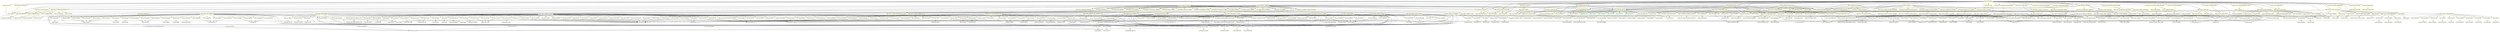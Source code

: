 digraph G {
  "INTF-IF_IDENTITY" [shape=box,color=yellow];
  "INTF-IF_IDENTITY_PERSON" [shape=box,color=yellow,URL="./INTF_IF_IDENTITY_PERSON.html"];
  "INTF-IF_SUID_NOTIFICATION_HANDLER" [shape=box,color=yellow,URL="./INTF_IF_SUID_NOTIFICATION_HANDLER.html"];
  "DTEL-SUID_CHANGE_MODE" [shape=box,color=yellow,URL="./DTEL_SUID_CHANGE_MODE.html"];
  "DOMA-SUID_CHANGE_MODE" [shape=box,color=yellow,URL="./DOMA_SUID_CHANGE_MODE.html"];
  "DTEL-SUID_NODE_KEY_HANDLE" [shape=box,color=yellow,URL="./DTEL_SUID_NODE_KEY_HANDLE.html"];
  "DTEL-SUID_NODE_KEY" [shape=box,color=yellow,URL="./DTEL_SUID_NODE_KEY.html"];
  "DTEL-SUID_NODE_NAME" [shape=box,color=yellow,URL="./DTEL_SUID_NODE_NAME.html"];
  "DOMA-AS4TAB" [shape=box,color=yellow,URL="./DOMA_AS4TAB.html"];
  "DTEL-XUBNAME" [shape=box,color=yellow,URL="./DTEL_XUBNAME.html"];
  "DOMA-XUBNAME" [shape=box,color=yellow,URL="./DOMA_XUBNAME.html"];
  "INTF-IF_SUID_MSG_BUFFER" [shape=box,color=yellow,URL="./INTF_IF_SUID_MSG_BUFFER.html"];
  "DTEL-BAPILOGSYS" [shape=box,color=green,URL="./DTEL_BAPILOGSYS.html"];
  "DOMA-LOGSYS" [shape=box,color=yellow,URL="./DOMA_LOGSYS.html"];
  "DTEL-BAPI_MSG" [shape=box,color=green,URL="./DTEL_BAPI_MSG.html"];
  "DOMA-TEXT220" [shape=box,color=yellow,URL="./DOMA_TEXT220.html"];
  "DTEL-SYMSGV" [shape=box,color=green,URL="./DTEL_SYMSGV.html"];
  "DOMA-SYCHAR50" [shape=box,color=yellow,URL="./DOMA_SYCHAR50.html"];
  "DTEL-SYMSGNO" [shape=box,color=green,URL="./DTEL_SYMSGNO.html"];
  "DOMA-SYMSGNO" [shape=box,color=yellow,URL="./DOMA_SYMSGNO.html"];
  "DTEL-SYMSGID" [shape=box,color=green,URL="./DTEL_SYMSGID.html"];
  "DOMA-ARBGB" [shape=box,color=yellow,URL="./DOMA_ARBGB.html"];
  "DTEL-SYMSGTY" [shape=box,color=green,URL="./DTEL_SYMSGTY.html"];
  "DOMA-SYCHAR01" [shape=box,color=yellow,URL="./DOMA_SYCHAR01.html"];
  "DTEL-SUID_NODE_FIELD" [shape=box,color=yellow,URL="./DTEL_SUID_NODE_FIELD.html"];
  "DOMA-FDNAME" [shape=box,color=yellow,URL="./DOMA_FDNAME.html"];
  "DTEL-CHAR01" [shape=box,color=yellow,URL="./DTEL_CHAR01.html"];
  "DOMA-CHAR1" [shape=box,color=green,URL="./DOMA_CHAR1.html"];
  "TABL-BUP_S_COMMDATA_READ_API" [shape=box,color=yellow,URL="./TABL_BUP_S_COMMDATA_READ_API.html"];
  "DTEL-ADDR_READ_COMMUNICATION_TYPE" [shape=box,color=yellow,URL="./DTEL_ADDR_READ_COMMUNICATION_TYPE.html"];
  "DOMA-XFELD" [shape=box,color=yellow,URL="./DOMA_XFELD.html"];
  "TTYP-ADDRT_CREATED_ID" [shape=box,color=yellow,URL="./TTYP_ADDRT_CREATED_ID.html"];
  "TABL-ADDRS_CREATED_ID" [shape=box,color=yellow,URL="./TABL_ADDRS_CREATED_ID.html"];
  "DTEL-ADDR_NODE_ID" [shape=box,color=yellow,URL="./DTEL_ADDR_NODE_ID.html"];
  "DOMA-ADDR_NODE_ID" [shape=box,color=yellow,URL="./DOMA_ADDR_NODE_ID.html"];
  "TABL-BUP_S_CURRENT_STATE_COMMDATA" [shape=box,color=yellow,URL="./TABL_BUP_S_CURRENT_STATE_COMMDATA.html"];
  "DTEL-ADDR_CURRENT_STATE" [shape=box,color=yellow,URL="./DTEL_ADDR_CURRENT_STATE.html"];
  "DOMA-ADDR_CURRENT_STATE" [shape=box,color=yellow,URL="./DOMA_ADDR_CURRENT_STATE.html"];
  "TTYP-ADDRT_PAGER_NUMBER" [shape=box,color=yellow,URL="./TTYP_ADDRT_PAGER_NUMBER.html"];
  "TABL-ADDRS_PAGER_NUMBER" [shape=box,color=yellow,URL="./TABL_ADDRS_PAGER_NUMBER.html"];
  "DTEL-AD_OP_CODE" [shape=box,color=yellow,URL="./DTEL_AD_OP_CODE.html"];
  "DOMA-AD_OP_CODE" [shape=box,color=yellow,URL="./DOMA_AD_OP_CODE.html"];
  "TTYP-ADDRT_COMMUNICATION_DATA_USAGE" [shape=box,color=yellow,URL="./TTYP_ADDRT_COMMUNICATION_DATA_USAGE.html"];
  "TABL-ADDRS_COMMUNICATION_DATA_USAGE" [shape=box,color=yellow,URL="./TABL_ADDRS_COMMUNICATION_DATA_USAGE.html"];
  "DTEL-AD_CDEFUSE" [shape=box,color=yellow,URL="./DTEL_AD_CDEFUSE.html"];
  "DTEL-AD_VALFROM" [shape=box,color=yellow,URL="./DTEL_AD_VALFROM.html"];
  "DOMA-TIMESTMP" [shape=box,color=yellow,URL="./DOMA_TIMESTMP.html"];
  "DTEL-AD_VALTO" [shape=box,color=yellow,URL="./DTEL_AD_VALTO.html"];
  "DOMA-TIMESTAMP" [shape=box,color=yellow,URL="./DOMA_TIMESTAMP.html"];
  "DTEL-AD_CUSAGE" [shape=box,color=yellow,URL="./DTEL_AD_CUSAGE.html"];
  "DOMA-AD_CUSAGE" [shape=box,color=yellow,URL="./DOMA_AD_CUSAGE.html"];
  "TTYP-ADDRT_COMMUNICATION_DATA_NOTE" [shape=box,color=yellow,URL="./TTYP_ADDRT_COMMUNICATION_DATA_NOTE.html"];
  "TABL-ADDRS_COMMUNICATION_DATA_NOTE" [shape=box,color=yellow,URL="./TABL_ADDRS_COMMUNICATION_DATA_NOTE.html"];
  "DTEL-AD_REMARK2" [shape=box,color=yellow,URL="./DTEL_AD_REMARK2.html"];
  "DOMA-TEXT50" [shape=box,color=yellow,URL="./DOMA_TEXT50.html"];
  "DTEL-SPRAS" [shape=box,color=green,URL="./DTEL_SPRAS.html"];
  "DOMA-SPRAS" [shape=box,color=green,URL="./DOMA_SPRAS.html"];
  "TTYP-ADDRT_CHANGED_FIELDS" [shape=box,color=yellow,URL="./TTYP_ADDRT_CHANGED_FIELDS.html"];
  "DTEL-ADDR_FIELDNAME" [shape=box,color=yellow,URL="./DTEL_ADDR_FIELDNAME.html"];
  "DOMA-ADDR_FIELDNAME" [shape=box,color=yellow,URL="./DOMA_ADDR_FIELDNAME.html"];
  "DTEL-AD_PAGNRCL" [shape=box,color=yellow,URL="./DTEL_AD_PAGNRCL.html"];
  "DOMA-CHAR30" [shape=box,color=green,URL="./DOMA_CHAR30.html"];
  "DTEL-AD_PGNRLNG" [shape=box,color=yellow,URL="./DTEL_AD_PGNRLNG.html"];
  "DTEL-AD_PAGNMBR" [shape=box,color=yellow,URL="./DTEL_AD_PAGNMBR.html"];
  "DOMA-TEXT30" [shape=box,color=yellow,URL="./DOMA_TEXT30.html"];
  "DTEL-AD_PAGSERV" [shape=box,color=yellow,URL="./DTEL_AD_PAGSERV.html"];
  "DOMA-CHAR4" [shape=box,color=yellow,URL="./DOMA_CHAR4.html"];
  "DTEL-AD_FLNOUSE" [shape=box,color=yellow,URL="./DTEL_AD_FLNOUSE.html"];
  "DTEL-AD_COMCTRY" [shape=box,color=yellow,URL="./DTEL_AD_COMCTRY.html"];
  "DOMA-LAND1" [shape=box,color=yellow,URL="./DOMA_LAND1.html"];
  "TTYP-ADDRT_SSF_ADDRESS" [shape=box,color=yellow,URL="./TTYP_ADDRT_SSF_ADDRESS.html"];
  "TABL-ADDRS_SSF_ADDRESS" [shape=box,color=yellow,URL="./TABL_ADDRS_SSF_ADDRESS.html"];
  "DTEL-AD_SSFID" [shape=box,color=yellow,URL="./DTEL_AD_SSFID.html"];
  "DOMA-AD_SSFID" [shape=box,color=yellow,URL="./DOMA_AD_SSFID.html"];
  "DTEL-CHAR1" [shape=box,color=yellow,URL="./DTEL_CHAR1.html"];
  "DTEL-SSFPROF" [shape=box,color=yellow,URL="./DTEL_SSFPROF.html"];
  "DOMA-TEXT132" [shape=box,color=yellow,URL="./DOMA_TEXT132.html"];
  "DTEL-SSFNS" [shape=box,color=yellow,URL="./DTEL_SSFNS.html"];
  "DOMA-SSFNSD" [shape=box,color=yellow,URL="./DOMA_SSFNSD.html"];
  "DTEL-AD_SSFSCR" [shape=box,color=yellow,URL="./DTEL_AD_SSFSCR.html"];
  "DOMA-AD_SSFSCR" [shape=box,color=yellow,URL="./DOMA_AD_SSFSCR.html"];
  "DTEL-RFCDEST" [shape=box,color=green,URL="./DTEL_RFCDEST.html"];
  "DOMA-RFCDEST" [shape=box,color=yellow,URL="./DOMA_RFCDEST.html"];
  "TTYP-ADDRT_PRINTER" [shape=box,color=yellow,URL="./TTYP_ADDRT_PRINTER.html"];
  "TABL-ADDRS_PRINTER" [shape=box,color=yellow,URL="./TABL_ADDRS_PRINTER.html"];
  "DTEL-RSPOPNAME" [shape=box,color=yellow,URL="./DTEL_RSPOPNAME.html"];
  "DOMA-RSPOPNAME" [shape=box,color=yellow,URL="./DOMA_RSPOPNAME.html"];
  "TTYP-ADDRT_X400_ADDRESS" [shape=box,color=yellow,URL="./TTYP_ADDRT_X400_ADDRESS.html"];
  "TABL-ADDRS_X400_ADDRESS" [shape=box,color=yellow,URL="./TABL_ADDRS_X400_ADDRESS.html"];
  "DTEL-AD_TNEF8" [shape=box,color=yellow,URL="./DTEL_AD_TNEF8.html"];
  "DTEL-AD_TENCODE" [shape=box,color=yellow,URL="./DTEL_AD_TENCODE.html"];
  "DOMA-AD_TENCODE" [shape=box,color=yellow,URL="./DOMA_AD_TENCODE.html"];
  "DTEL-AD_X4DDAV4" [shape=box,color=yellow,URL="./DTEL_AD_X4DDAV4.html"];
  "DOMA-TEXT128" [shape=box,color=yellow,URL="./DOMA_TEXT128.html"];
  "DTEL-AD_X4DDAT4" [shape=box,color=yellow,URL="./DTEL_AD_X4DDAT4.html"];
  "DOMA-TEXT8" [shape=box,color=yellow,URL="./DOMA_TEXT8.html"];
  "DTEL-AD_X4DDAV3" [shape=box,color=yellow,URL="./DTEL_AD_X4DDAV3.html"];
  "DTEL-AD_X4DDAT3" [shape=box,color=yellow,URL="./DTEL_AD_X4DDAT3.html"];
  "DTEL-AD_X4DDAV2" [shape=box,color=yellow,URL="./DTEL_AD_X4DDAV2.html"];
  "DTEL-AD_X4DDAT2" [shape=box,color=yellow,URL="./DTEL_AD_X4DDAT2.html"];
  "DTEL-AD_X4DDAV1" [shape=box,color=yellow,URL="./DTEL_AD_X4DDAV1.html"];
  "DTEL-AD_X4DDAT1" [shape=box,color=yellow,URL="./DTEL_AD_X4DDAT1.html"];
  "DTEL-AD_X4UANID" [shape=box,color=yellow,URL="./DTEL_AD_X4UANID.html"];
  "DOMA-CHAR32" [shape=box,color=yellow,URL="./DOMA_CHAR32.html"];
  "DTEL-AD_X4TRMTP" [shape=box,color=yellow,URL="./DTEL_AD_X4TRMTP.html"];
  "DTEL-AD_X4TRMID" [shape=box,color=yellow,URL="./DTEL_AD_X4TRMID.html"];
  "DOMA-CHAR24" [shape=box,color=yellow,URL="./DOMA_CHAR24.html"];
  "DTEL-AD_X4X121" [shape=box,color=yellow,URL="./DTEL_AD_X4X121.html"];
  "DOMA-CHAR15" [shape=box,color=yellow,URL="./DOMA_CHAR15.html"];
  "DTEL-AD_X4GENER" [shape=box,color=yellow,URL="./DTEL_AD_X4GENER.html"];
  "DOMA-CHAR3" [shape=box,color=yellow,URL="./DOMA_CHAR3.html"];
  "DTEL-AD_X4INI" [shape=box,color=yellow,URL="./DTEL_AD_X4INI.html"];
  "DOMA-CHAR5" [shape=box,color=yellow,URL="./DOMA_CHAR5.html"];
  "DTEL-AD_X4FNAME" [shape=box,color=yellow,URL="./DTEL_AD_X4FNAME.html"];
  "DOMA-CHAR16" [shape=box,color=yellow,URL="./DOMA_CHAR16.html"];
  "DTEL-AD_X4LNAME" [shape=box,color=yellow,URL="./DTEL_AD_X4LNAME.html"];
  "DOMA-CHAR40" [shape=box,color=yellow,URL="./DOMA_CHAR40.html"];
  "DTEL-AD_X4ORG4" [shape=box,color=yellow,URL="./DTEL_AD_X4ORG4.html"];
  "DTEL-AD_X4ORG3" [shape=box,color=yellow,URL="./DTEL_AD_X4ORG3.html"];
  "DTEL-AD_X4ORG2" [shape=box,color=yellow,URL="./DTEL_AD_X4ORG2.html"];
  "DTEL-AD_X4ORG1" [shape=box,color=yellow,URL="./DTEL_AD_X4ORG1.html"];
  "DTEL-AD_X4ORG" [shape=box,color=yellow,URL="./DTEL_AD_X4ORG.html"];
  "DOMA-CHAR64" [shape=box,color=yellow,URL="./DOMA_CHAR64.html"];
  "DTEL-AD_X4PRIVD" [shape=box,color=yellow,URL="./DTEL_AD_X4PRIVD.html"];
  "DTEL-AD_X4ADMIN" [shape=box,color=yellow,URL="./DTEL_AD_X4ADMIN.html"];
  "DTEL-AD_X4CNTRY" [shape=box,color=yellow,URL="./DTEL_AD_X4CNTRY.html"];
  "TTYP-ADDRT_REMOTE_MAIL_ADDRESS" [shape=box,color=yellow,URL="./TTYP_ADDRT_REMOTE_MAIL_ADDRESS.html"];
  "TABL-ADDRS_REMOTE_MAIL_ADDRESS" [shape=box,color=yellow,URL="./TABL_ADDRS_REMOTE_MAIL_ADDRESS.html"];
  "DTEL-AD_UNAME" [shape=box,color=yellow,URL="./DTEL_AD_UNAME.html"];
  "DOMA-CHAR12" [shape=box,color=yellow,URL="./DOMA_CHAR12.html"];
  "DTEL-AD_UMAND" [shape=box,color=yellow,URL="./DTEL_AD_UMAND.html"];
  "DTEL-AD_RCVRTYP" [shape=box,color=yellow,URL="./DTEL_AD_RCVRTYP.html"];
  "DTEL-AD_SYMBDST" [shape=box,color=yellow,URL="./DTEL_AD_SYMBDST.html"];
  "DOMA-CHAR10" [shape=box,color=yellow,URL="./DOMA_CHAR10.html"];
  "TTYP-ADDRT_TELETEX_NUMBER" [shape=box,color=yellow,URL="./TTYP_ADDRT_TELETEX_NUMBER.html"];
  "TABL-ADDRS_TELETEX_NUMBER" [shape=box,color=yellow,URL="./TABL_ADDRS_TELETEX_NUMBER.html"];
  "DTEL-AD_TTXNMBR" [shape=box,color=yellow,URL="./DTEL_AD_TTXNMBR.html"];
  "TTYP-ADDRT_TELEX_NUMBER" [shape=box,color=yellow,URL="./TTYP_ADDRT_TELEX_NUMBER.html"];
  "TABL-ADDRS_TELEX_NUMBER" [shape=box,color=yellow,URL="./TABL_ADDRS_TELEX_NUMBER.html"];
  "DTEL-AD_TLXNMBR" [shape=box,color=yellow,URL="./DTEL_AD_TLXNMBR.html"];
  "TTYP-ADDRT_WEB_ADDRESS" [shape=box,color=yellow,URL="./TTYP_ADDRT_WEB_ADDRESS.html"];
  "TABL-ADDRS_WEB_ADDRESS" [shape=box,color=yellow,URL="./TABL_ADDRS_WEB_ADDRESS.html"];
  "DTEL-AD_URI" [shape=box,color=yellow,URL="./DTEL_AD_URI.html"];
  "DOMA-AD_URI" [shape=box,color=yellow,URL="./DOMA_AD_URI.html"];
  "DTEL-AD_URISCR" [shape=box,color=yellow,URL="./DTEL_AD_URISCR.html"];
  "DOMA-AD_URISCR" [shape=box,color=yellow,URL="./DOMA_AD_URISCR.html"];
  "DTEL-AD_URITYPE" [shape=box,color=yellow,URL="./DTEL_AD_URITYPE.html"];
  "DOMA-AD_URITYPE" [shape=box,color=yellow,URL="./DOMA_AD_URITYPE.html"];
  "TTYP-ADDRT_EMAIL_ADDRESS" [shape=box,color=yellow,URL="./TTYP_ADDRT_EMAIL_ADDRESS.html"];
  "TABL-ADDRS_EMAIL_ADDRESS" [shape=box,color=yellow,URL="./TABL_ADDRS_EMAIL_ADDRESS.html"];
  "DTEL-AD_TNEF6" [shape=box,color=yellow,URL="./DTEL_AD_TNEF6.html"];
  "DTEL-AD_ENCODE" [shape=box,color=yellow,URL="./DTEL_AD_ENCODE.html"];
  "DOMA-AD_ENCODE" [shape=box,color=yellow,URL="./DOMA_AD_ENCODE.html"];
  "DTEL-AD_SMTPAD2" [shape=box,color=yellow,URL="./DTEL_AD_SMTPAD2.html"];
  "DOMA-CHAR20" [shape=box,color=yellow,URL="./DOMA_CHAR20.html"];
  "DTEL-AD_SMTPADR" [shape=box,color=yellow,URL="./DTEL_AD_SMTPADR.html"];
  "DOMA-AD_SMTPADR" [shape=box,color=yellow,URL="./DOMA_AD_SMTPADR.html"];
  "TTYP-ADDRT_FACSIMILE_NUMBER" [shape=box,color=yellow,URL="./TTYP_ADDRT_FACSIMILE_NUMBER.html"];
  "TABL-ADDRS_FACSIMILE_NUMBER" [shape=box,color=yellow,URL="./TABL_ADDRS_FACSIMILE_NUMBER.html"];
  "DTEL-AD_FXGRP" [shape=box,color=yellow,URL="./DTEL_AD_FXGRP.html"];
  "DOMA-AD_FXGRP" [shape=box,color=yellow,URL="./DOMA_AD_FXGRP.html"];
  "DTEL-AD_FAXNRCL" [shape=box,color=yellow,URL="./DTEL_AD_FAXNRCL.html"];
  "DTEL-AD_FXNRLNG" [shape=box,color=yellow,URL="./DTEL_AD_FXNRLNG.html"];
  "DTEL-AD_FXXTNS" [shape=box,color=yellow,URL="./DTEL_AD_FXXTNS.html"];
  "DTEL-AD_FXNMBR" [shape=box,color=yellow,URL="./DTEL_AD_FXNMBR.html"];
  "TTYP-ADDRT_TELEPHONE_NUMBER" [shape=box,color=yellow,URL="./TTYP_ADDRT_TELEPHONE_NUMBER.html"];
  "TABL-ADDRS_TELEPHONE_NUMBER" [shape=box,color=yellow,URL="./TABL_ADDRS_TELEPHONE_NUMBER.html"];
  "DTEL-AD_MOBILE" [shape=box,color=yellow,URL="./DTEL_AD_MOBILE.html"];
  "DOMA-AD_MOBILE" [shape=box,color=yellow,URL="./DOMA_AD_MOBILE.html"];
  "DTEL-AD_FLGSMS" [shape=box,color=yellow,URL="./DTEL_AD_FLGSMS.html"];
  "DOMA-AD_FLGSMS" [shape=box,color=yellow,URL="./DOMA_AD_FLGSMS.html"];
  "DTEL-AD_TELNRCL" [shape=box,color=yellow,URL="./DTEL_AD_TELNRCL.html"];
  "DTEL-AD_TELNRLG" [shape=box,color=yellow,URL="./DTEL_AD_TELNRLG.html"];
  "DTEL-AD_TLXTNS" [shape=box,color=yellow,URL="./DTEL_AD_TLXTNS.html"];
  "DTEL-AD_TLNMBR" [shape=box,color=yellow,URL="./DTEL_AD_TLNMBR.html"];
  "TTYP-SUID_TT_FIELDS" [shape=box,color=yellow,URL="./TTYP_SUID_TT_FIELDS.html"];
  "TABL-SUID_ST_NODE_WORKPLACE" [shape=box,color=yellow,URL="./TABL_SUID_ST_NODE_WORKPLACE.html"];
  "DTEL-AD_COMM" [shape=box,color=yellow,URL="./DTEL_AD_COMM.html"];
  "DOMA-AD_COMM" [shape=box,color=yellow,URL="./DOMA_AD_COMM.html"];
  "DTEL-AD_IH_MAIL" [shape=box,color=yellow,URL="./DTEL_AD_IH_MAIL.html"];
  "DOMA-TEXT10" [shape=box,color=yellow,URL="./DOMA_TEXT10.html"];
  "DTEL-AD_ID_CODE" [shape=box,color=yellow,URL="./DTEL_AD_ID_CODE.html"];
  "DTEL-AD_ROOMNUM" [shape=box,color=yellow,URL="./DTEL_AD_ROOMNUM.html"];
  "DTEL-AD_FLOOR" [shape=box,color=yellow,URL="./DTEL_AD_FLOOR.html"];
  "DTEL-AD_BLDNG_P" [shape=box,color=yellow,URL="./DTEL_AD_BLDNG_P.html"];
  "DTEL-AD_FNCTN" [shape=box,color=yellow,URL="./DTEL_AD_FNCTN.html"];
  "DOMA-TEXT40" [shape=box,color=green,URL="./DOMA_TEXT40.html"];
  "DTEL-AD_DPRTMNT" [shape=box,color=yellow,URL="./DTEL_AD_DPRTMNT.html"];
  "TABL-SUID_ST_NODE_PERSON_NAME" [shape=box,color=yellow,URL="./TABL_SUID_ST_NODE_PERSON_NAME.html"];
  "DTEL-AD_SORT2" [shape=box,color=yellow,URL="./DTEL_AD_SORT2.html"];
  "DTEL-AD_SORT1" [shape=box,color=yellow,URL="./DTEL_AD_SORT1.html"];
  "DTEL-AD_NAMCTRY" [shape=box,color=yellow,URL="./DTEL_AD_NAMCTRY.html"];
  "DTEL-AD_FORMAT" [shape=box,color=yellow,URL="./DTEL_AD_FORMAT.html"];
  "DOMA-AD_NAMFORM" [shape=box,color=yellow,URL="./DOMA_AD_NAMFORM.html"];
  "DTEL-AD_INITS" [shape=box,color=yellow,URL="./DTEL_AD_INITS.html"];
  "DTEL-AD_NICKNAM" [shape=box,color=yellow,URL="./DTEL_AD_NICKNAM.html"];
  "DTEL-AD_TITLES" [shape=box,color=yellow,URL="./DTEL_AD_TITLES.html"];
  "DOMA-AD_TITLES" [shape=box,color=yellow,URL="./DOMA_AD_TITLES.html"];
  "DTEL-AD_PREFIX2" [shape=box,color=yellow,URL="./DTEL_AD_PREFIX2.html"];
  "DOMA-AD_PREFIX" [shape=box,color=yellow,URL="./DOMA_AD_PREFIX.html"];
  "DTEL-AD_PREFIX" [shape=box,color=yellow,URL="./DTEL_AD_PREFIX.html"];
  "DTEL-AD_TITLE2" [shape=box,color=yellow,URL="./DTEL_AD_TITLE2.html"];
  "DOMA-AD_TITLE1" [shape=box,color=yellow,URL="./DOMA_AD_TITLE1.html"];
  "DTEL-AD_TITLE1" [shape=box,color=yellow,URL="./DTEL_AD_TITLE1.html"];
  "DTEL-AD_NAMTEXT" [shape=box,color=yellow,URL="./DTEL_AD_NAMTEXT.html"];
  "DOMA-TEXT80" [shape=box,color=yellow,URL="./DOMA_TEXT80.html"];
  "DTEL-AD_NAMLAS2" [shape=box,color=yellow,URL="./DTEL_AD_NAMLAS2.html"];
  "DTEL-AD_NAMEMID" [shape=box,color=yellow,URL="./DTEL_AD_NAMEMID.html"];
  "DTEL-AD_NAME2_P" [shape=box,color=yellow,URL="./DTEL_AD_NAME2_P.html"];
  "DTEL-AD_NAMELAS" [shape=box,color=yellow,URL="./DTEL_AD_NAMELAS.html"];
  "DTEL-AD_NAMEFIR" [shape=box,color=yellow,URL="./DTEL_AD_NAMEFIR.html"];
  "DTEL-AD_TITLE" [shape=box,color=green,URL="./DTEL_AD_TITLE.html"];
  "DOMA-AD_TITLE" [shape=box,color=yellow,URL="./DOMA_AD_TITLE.html"];
  "DTEL-AD_PERSNUM" [shape=box,color=yellow,URL="./DTEL_AD_PERSNUM.html"];
  "DOMA-AD_PERSNUM" [shape=box,color=yellow,URL="./DOMA_AD_PERSNUM.html"];
  "TABL-SUID_ST_NODE_PERSON" [shape=box,color=yellow,URL="./TABL_SUID_ST_NODE_PERSON.html"];
  "DTEL-BU_PARTNER_GUID" [shape=box,color=yellow,URL="./DTEL_BU_PARTNER_GUID.html"];
  "DOMA-SYSUUID" [shape=box,color=yellow,URL="./DOMA_SYSUUID.html"];
  "TABL-SUID_ST_NODE_ORGANIZATION_NAME" [shape=box,color=yellow,URL="./TABL_SUID_ST_NODE_ORGANIZATION_NAME.html"];
  "DTEL-AD_NAME4" [shape=box,color=yellow,URL="./DTEL_AD_NAME4.html"];
  "DTEL-AD_NAME3" [shape=box,color=yellow,URL="./DTEL_AD_NAME3.html"];
  "DTEL-AD_NAME2" [shape=box,color=yellow,URL="./DTEL_AD_NAME2.html"];
  "DTEL-AD_NAME1" [shape=box,color=yellow,URL="./DTEL_AD_NAME1.html"];
  "TABL-SUID_ST_NODE_LOCATION" [shape=box,color=yellow,URL="./TABL_SUID_ST_NODE_LOCATION.html"];
  "DTEL-AD_TOWNSHIP" [shape=box,color=yellow,URL="./DTEL_AD_TOWNSHIP.html"];
  "DTEL-AD_COUNTY" [shape=box,color=yellow,URL="./DTEL_AD_COUNTY.html"];
  "DTEL-AD_DELIVERY_SERVICE_NUMBER" [shape=box,color=yellow,URL="./DTEL_AD_DELIVERY_SERVICE_NUMBER.html"];
  "DTEL-AD_DELIVERY_SERVICE_TYPE" [shape=box,color=yellow,URL="./DTEL_AD_DELIVERY_SERVICE_TYPE.html"];
  "DOMA-AD_DELIVERY_SERVICE_TYPE" [shape=box,color=yellow,URL="./DOMA_AD_DELIVERY_SERVICE_TYPE.html"];
  "DTEL-AD_PO_BOX_LBY" [shape=box,color=yellow,URL="./DTEL_AD_PO_BOX_LBY.html"];
  "DTEL-AD_REMARK1" [shape=box,color=yellow,URL="./DTEL_AD_REMARK1.html"];
  "DTEL-AD_TXJCD" [shape=box,color=yellow,URL="./DTEL_AD_TXJCD.html"];
  "DOMA-AD_TXJCD" [shape=box,color=yellow,URL="./DOMA_AD_TXJCD.html"];
  "DTEL-AD_TZONE" [shape=box,color=yellow,URL="./DTEL_AD_TZONE.html"];
  "DOMA-TZNZONE" [shape=box,color=yellow,URL="./DOMA_TZNZONE.html"];
  "DTEL-REGIO" [shape=box,color=green,URL="./DTEL_REGIO.html"];
  "DOMA-REGIO" [shape=box,color=yellow,URL="./DOMA_REGIO.html"];
  "DTEL-LAND1" [shape=box,color=green,URL="./DTEL_LAND1.html"];
  "DTEL-AD_BLDNG" [shape=box,color=yellow,URL="./DTEL_AD_BLDNG.html"];
  "DOMA-TEXT20" [shape=box,color=yellow,URL="./DOMA_TEXT20.html"];
  "DTEL-AD_LCTN" [shape=box,color=yellow,URL="./DTEL_AD_LCTN.html"];
  "DTEL-AD_STRSPP3" [shape=box,color=yellow,URL="./DTEL_AD_STRSPP3.html"];
  "DTEL-AD_STRSPP2" [shape=box,color=yellow,URL="./DTEL_AD_STRSPP2.html"];
  "DTEL-AD_STRSPP1" [shape=box,color=yellow,URL="./DTEL_AD_STRSPP1.html"];
  "DTEL-AD_HSNM2" [shape=box,color=yellow,URL="./DTEL_AD_HSNM2.html"];
  "DTEL-AD_HSNM1" [shape=box,color=yellow,URL="./DTEL_AD_HSNM1.html"];
  "DTEL-AD_STRNUM" [shape=box,color=yellow,URL="./DTEL_AD_STRNUM.html"];
  "DOMA-STRT_CODE" [shape=box,color=yellow,URL="./DOMA_STRT_CODE.html"];
  "DTEL-AD_NO_USES" [shape=box,color=yellow,URL="./DTEL_AD_NO_USES.html"];
  "DOMA-AD_NO_USE" [shape=box,color=yellow,URL="./DOMA_AD_NO_USE.html"];
  "DTEL-AD_STREET" [shape=box,color=yellow,URL="./DTEL_AD_STREET.html"];
  "DOMA-TEXT60" [shape=box,color=yellow,URL="./DOMA_TEXT60.html"];
  "DTEL-LZONE" [shape=box,color=yellow,URL="./DTEL_LZONE.html"];
  "DOMA-ZONE" [shape=box,color=yellow,URL="./DOMA_ZONE.html"];
  "DTEL-AD_POBXCTY" [shape=box,color=yellow,URL="./DTEL_AD_POBXCTY.html"];
  "DTEL-AD_POBXREG" [shape=box,color=yellow,URL="./DTEL_AD_POBXREG.html"];
  "DTEL-AD_CIT2NUM" [shape=box,color=yellow,URL="./DTEL_AD_CIT2NUM.html"];
  "DOMA-CITY_CODE" [shape=box,color=yellow,URL="./DOMA_CITY_CODE.html"];
  "DTEL-AD_POBXLOC" [shape=box,color=yellow,URL="./DTEL_AD_POBXLOC.html"];
  "DTEL-AD_POBXNUM" [shape=box,color=yellow,URL="./DTEL_AD_POBXNUM.html"];
  "DTEL-AD_NO_USEP" [shape=box,color=yellow,URL="./DTEL_AD_NO_USEP.html"];
  "DTEL-AD_POBX" [shape=box,color=yellow,URL="./DTEL_AD_POBX.html"];
  "DTEL-AD_PSTCD3" [shape=box,color=yellow,URL="./DTEL_AD_PSTCD3.html"];
  "DTEL-AD_PSTCD2" [shape=box,color=yellow,URL="./DTEL_AD_PSTCD2.html"];
  "DTEL-AD_PSTCD1" [shape=box,color=yellow,URL="./DTEL_AD_PSTCD1.html"];
  "DTEL-REGIOGROUP" [shape=box,color=yellow,URL="./DTEL_REGIOGROUP.html"];
  "DOMA-REGIOGROUP" [shape=box,color=yellow,URL="./DOMA_REGIOGROUP.html"];
  "DTEL-AD_CHECKST" [shape=box,color=yellow,URL="./DTEL_AD_CHECKST.html"];
  "DOMA-AD_CHECKST" [shape=box,color=yellow,URL="./DOMA_AD_CHECKST.html"];
  "DTEL-AD_CITYHNM" [shape=box,color=yellow,URL="./DTEL_AD_CITYHNM.html"];
  "DTEL-AD_CITY3" [shape=box,color=yellow,URL="./DTEL_AD_CITY3.html"];
  "DTEL-AD_CITYPNM" [shape=box,color=yellow,URL="./DTEL_AD_CITYPNM.html"];
  "DOMA-CITYP_CODE" [shape=box,color=yellow,URL="./DOMA_CITYP_CODE.html"];
  "DTEL-AD_CITYNUM" [shape=box,color=yellow,URL="./DTEL_AD_CITYNUM.html"];
  "DTEL-AD_CITY2" [shape=box,color=yellow,URL="./DTEL_AD_CITY2.html"];
  "DTEL-AD_CITY1" [shape=box,color=yellow,URL="./DTEL_AD_CITY1.html"];
  "DTEL-AD_NAME_CO" [shape=box,color=yellow,URL="./DTEL_AD_NAME_CO.html"];
  "TABL-SUID_ST_NODE_ORGANIZATION" [shape=box,color=yellow,URL="./TABL_SUID_ST_NODE_ORGANIZATION.html"];
  "DTEL-SUID_ORGTYPE" [shape=box,color=yellow,URL="./DTEL_SUID_ORGTYPE.html"];
  "DOMA-SUID_ORGTYPE" [shape=box,color=yellow,URL="./DOMA_SUID_ORGTYPE.html"];
  "DTEL-BU_ADDRESS_GUID" [shape=box,color=yellow,URL="./DTEL_BU_ADDRESS_GUID.html"];
  "DTEL-AD_ADDRNUM" [shape=box,color=yellow,URL="./DTEL_AD_ADDRNUM.html"];
  "DOMA-AD_ADDRNUM" [shape=box,color=yellow,URL="./DOMA_AD_ADDRNUM.html"];
  "DTEL-USCOMP" [shape=box,color=yellow,URL="./DTEL_USCOMP.html"];
  "DOMA-USCOMP" [shape=box,color=yellow,URL="./DOMA_USCOMP.html"];
  "DTEL-SESF_BOOLEAN" [shape=box,color=yellow,URL="./DTEL_SESF_BOOLEAN.html"];
  "DOMA-SESF_BOOLEAN" [shape=box,color=yellow,URL="./DOMA_SESF_BOOLEAN.html"];
  "INTF-IF_IDENTITY_PASSWORD" [shape=box,color=yellow,URL="./INTF_IF_IDENTITY_PASSWORD.html"];
  "TABL-SUID_ST_NODE_PWDHASH" [shape=box,color=yellow,URL="./TABL_SUID_ST_NODE_PWDHASH.html"];
  "DTEL-PWD_HASH_STRING" [shape=box,color=yellow,URL="./DTEL_PWD_HASH_STRING.html"];
  "DOMA-PWD_HASH_STRING" [shape=box,color=yellow,URL="./DOMA_PWD_HASH_STRING.html"];
  "DTEL-XUPWDINIT" [shape=box,color=yellow,URL="./DTEL_XUPWDINIT.html"];
  "DOMA-IBOOLEAN3" [shape=box,color=yellow,URL="./DOMA_IBOOLEAN3.html"];
  "DTEL-XULPDAT" [shape=box,color=yellow,URL="./DTEL_XULPDAT.html"];
  "DOMA-DATUM" [shape=box,color=yellow,URL="./DOMA_DATUM.html"];
  "DTEL-XUBCDAT" [shape=box,color=yellow,URL="./DTEL_XUBCDAT.html"];
  "DTEL-PWD_SHA1" [shape=box,color=yellow,URL="./DTEL_PWD_SHA1.html"];
  "DOMA-SHA1_HASH" [shape=box,color=yellow,URL="./DOMA_SHA1_HASH.html"];
  "DTEL-XUCODEVER2" [shape=box,color=yellow,URL="./DTEL_XUCODEVER2.html"];
  "DOMA-XUCODEVER2" [shape=box,color=yellow,URL="./DOMA_XUCODEVER2.html"];
  "DTEL-XUCODE" [shape=box,color=yellow,URL="./DTEL_XUCODE.html"];
  "DOMA-XUCODE" [shape=box,color=yellow,URL="./DOMA_XUCODE.html"];
  "DTEL-XUSPDAT" [shape=box,color=yellow,URL="./DTEL_XUSPDAT.html"];
  "DTEL-SUID_PASSWORD_LOGON" [shape=box,color=yellow,URL="./DTEL_SUID_PASSWORD_LOGON.html"];
  "DOMA-SUID_PASSWORD_LOGON" [shape=box,color=yellow,URL="./DOMA_SUID_PASSWORD_LOGON.html"];
  "DTEL-SUID_PASSWORD_STATE" [shape=box,color=yellow,URL="./DTEL_SUID_PASSWORD_STATE.html"];
  "DOMA-SUID_PASSWORD_STATE" [shape=box,color=yellow,URL="./DOMA_SUID_PASSWORD_STATE.html"];
  "TABL-SUID_ST_NODE_PASSWORD" [shape=box,color=yellow,URL="./TABL_SUID_ST_NODE_PASSWORD.html"];
  "DTEL-XUNCODE" [shape=box,color=yellow,URL="./DTEL_XUNCODE.html"];
  "DOMA-XUBCODE" [shape=box,color=yellow,URL="./DOMA_XUBCODE.html"];
  "INTF-IF_IDENTITY_GLOBALUID" [shape=box,color=yellow,URL="./INTF_IF_IDENTITY_GLOBALUID.html"];
  "TTYP-SUID_TT_NODE_GLOBALUID" [shape=box,color=yellow,URL="./TTYP_SUID_TT_NODE_GLOBALUID.html"];
  "TABL-SUID_ST_NODE_GLOBALUID" [shape=box,color=yellow,URL="./TABL_SUID_ST_NODE_GLOBALUID.html"];
  "DTEL-SUID_GLOBALUID" [shape=box,color=yellow,URL="./DTEL_SUID_GLOBALUID.html"];
  "DOMA-SUID_UUID" [shape=box,color=yellow,URL="./DOMA_SUID_UUID.html"];
  "INTF-IF_IDENTITY_EXTUID" [shape=box,color=yellow,URL="./INTF_IF_IDENTITY_EXTUID.html"];
  "TTYP-SUID_TT_NODE_EXTUID" [shape=box,color=yellow,URL="./TTYP_SUID_TT_NODE_EXTUID.html"];
  "TABL-SUID_ST_NODE_EXTUID" [shape=box,color=yellow,URL="./TABL_SUID_ST_NODE_EXTUID.html"];
  "DTEL-SUID_EXTUID" [shape=box,color=yellow,URL="./DTEL_SUID_EXTUID.html"];
  "DOMA-SUID_EXTUID" [shape=box,color=yellow,URL="./DOMA_SUID_EXTUID.html"];
  "DTEL-SUID_EXTUID_TYPE" [shape=box,color=yellow,URL="./DTEL_SUID_EXTUID_TYPE.html"];
  "DOMA-SUID_EXTUID_TYPE" [shape=box,color=yellow,URL="./DOMA_SUID_EXTUID_TYPE.html"];
  "INTF-IF_IDENTITY_DBMS_USER" [shape=box,color=yellow,URL="./INTF_IF_IDENTITY_DBMS_USER.html"];
  "DTEL-XUGLTGB" [shape=box,color=yellow,URL="./DTEL_XUGLTGB.html"];
  "DTEL-XUGLTGV" [shape=box,color=yellow,URL="./DTEL_XUGLTGV.html"];
  "DTEL-BOOLE_D" [shape=box,color=yellow,URL="./DTEL_BOOLE_D.html"];
  "DOMA-BOOLE" [shape=box,color=yellow,URL="./DOMA_BOOLE.html"];
  "TTYP-SUID_TT_NODE_DBMS_ROLES" [shape=box,color=yellow,URL="./TTYP_SUID_TT_NODE_DBMS_ROLES.html"];
  "TABL-SUID_ST_NODE_DBMS_ROLE" [shape=box,color=yellow,URL="./TABL_SUID_ST_NODE_DBMS_ROLE.html"];
  "DTEL-SUID_DBMS_GRANTOR" [shape=box,color=yellow,URL="./DTEL_SUID_DBMS_GRANTOR.html"];
  "DOMA-SUID_DBMS_USER" [shape=box,color=yellow,URL="./DOMA_SUID_DBMS_USER.html"];
  "DTEL-SUID_DBMS_ROLE" [shape=box,color=yellow,URL="./DTEL_SUID_DBMS_ROLE.html"];
  "DOMA-SUID_DBMS_ROLE" [shape=box,color=yellow,URL="./DOMA_SUID_DBMS_ROLE.html"];
  "TABL-SUID_ST_NODE_DBMS_USER" [shape=box,color=yellow,URL="./TABL_SUID_ST_NODE_DBMS_USER.html"];
  "DTEL-XUDBMXLOCK" [shape=box,color=yellow,URL="./DTEL_XUDBMXLOCK.html"];
  "DOMA-XUDBMXLOCK" [shape=box,color=yellow,URL="./DOMA_XUDBMXLOCK.html"];
  "DTEL-SUID_DBMS_EXTERNAL_IDENTITY" [shape=box,color=yellow,URL="./DTEL_SUID_DBMS_EXTERNAL_IDENTITY.html"];
  "DOMA-SUID_DBMS_EXTERNAL_IDENTITY" [shape=box,color=yellow,URL="./DOMA_SUID_DBMS_EXTERNAL_IDENTITY.html"];
  "DTEL-SUID_DBMS_USER_DEACTIVATED" [shape=box,color=yellow,URL="./DTEL_SUID_DBMS_USER_DEACTIVATED.html"];
  "DTEL-XUNCOD2" [shape=box,color=yellow,URL="./DTEL_XUNCOD2.html"];
  "DTEL-SUID_DBMS_USER" [shape=box,color=yellow,URL="./DTEL_SUID_DBMS_USER.html"];
  "INTF-IF_IDENTITY_CUA" [shape=box,color=yellow,URL="./INTF_IF_IDENTITY_CUA.html"];
  "DTEL-SUID_ROLE_ADJUSTMENT_STATUS" [shape=box,color=yellow,URL="./DTEL_SUID_ROLE_ADJUSTMENT_STATUS.html"];
  "DOMA-SUID_ROLE_ADJUSTMENT_STATUS" [shape=box,color=yellow,URL="./DOMA_SUID_ROLE_ADJUSTMENT_STATUS.html"];
  "TTYP-SUID_TT_NODE_CUA_ROLE_ADJUST" [shape=box,color=yellow,URL="./TTYP_SUID_TT_NODE_CUA_ROLE_ADJUST.html"];
  "TABL-SUID_ST_NODE_CUA_ROLE_ADJUST" [shape=box,color=yellow,URL="./TABL_SUID_ST_NODE_CUA_ROLE_ADJUST.html"];
  "DTEL-AGR_TDATE" [shape=box,color=yellow,URL="./DTEL_AGR_TDATE.html"];
  "DOMA-DATS" [shape=box,color=yellow,URL="./DOMA_DATS.html"];
  "DTEL-AGR_FDATE" [shape=box,color=yellow,URL="./DTEL_AGR_FDATE.html"];
  "DTEL-F_AGR_NAME" [shape=box,color=yellow,URL="./DTEL_F_AGR_NAME.html"];
  "DOMA-F_AGR_NAME" [shape=box,color=yellow,URL="./DOMA_F_AGR_NAME.html"];
  "DTEL-RFCRCVSYS" [shape=box,color=yellow,URL="./DTEL_RFCRCVSYS.html"];
  "TTYP-SUID_TT_NODE_CUA_ROLE_MEMBERS" [shape=box,color=yellow,URL="./TTYP_SUID_TT_NODE_CUA_ROLE_MEMBERS.html"];
  "TABL-SUID_ST_NODE_CUA_ROLE_MEMBER" [shape=box,color=yellow,URL="./TABL_SUID_ST_NODE_CUA_ROLE_MEMBER.html"];
  "TTYP-SUID_TT_NODE_CUA_ROLE_DETAILS" [shape=box,color=yellow,URL="./TTYP_SUID_TT_NODE_CUA_ROLE_DETAILS.html"];
  "TABL-SUID_ST_NODE_CUA_ROLE_DETAIL" [shape=box,color=yellow,URL="./TABL_SUID_ST_NODE_CUA_ROLE_DETAIL.html"];
  "DTEL-AGR_TYPE" [shape=box,color=yellow,URL="./DTEL_AGR_TYPE.html"];
  "DOMA-AGR_TYPE" [shape=box,color=yellow,URL="./DOMA_AGR_TYPE.html"];
  "DTEL-AGR_TITLE" [shape=box,color=yellow,URL="./DTEL_AGR_TITLE.html"];
  "TTYP-SUID_TT_NODE_CUA_ROLES" [shape=box,color=yellow,URL="./TTYP_SUID_TT_NODE_CUA_ROLES.html"];
  "TABL-SUID_ST_NODE_CUA_ROLE" [shape=box,color=yellow,URL="./TABL_SUID_ST_NODE_CUA_ROLE.html"];
  "DTEL-SUID_CHANGE_TO_DAT" [shape=box,color=yellow,URL="./DTEL_SUID_CHANGE_TO_DAT.html"];
  "DTEL-SUID_CHANGE_FROM_DAT" [shape=box,color=yellow,URL="./DTEL_SUID_CHANGE_FROM_DAT.html"];
  "DTEL-AGR_ORGCOL" [shape=box,color=yellow,URL="./DTEL_AGR_ORGCOL.html"];
  "DOMA-AGR_ORGCOL" [shape=box,color=yellow,URL="./DOMA_AGR_ORGCOL.html"];
  "TTYP-SUID_TT_NODE_CUA_PROFILES" [shape=box,color=yellow,URL="./TTYP_SUID_TT_NODE_CUA_PROFILES.html"];
  "TABL-SUID_ST_NODE_CUA_PROFILE" [shape=box,color=yellow,URL="./TABL_SUID_ST_NODE_CUA_PROFILE.html"];
  "DTEL-XUTYP" [shape=box,color=yellow,URL="./DTEL_XUTYP.html"];
  "DOMA-XUTYP" [shape=box,color=yellow,URL="./DOMA_XUTYP.html"];
  "DTEL-XUTEXT" [shape=box,color=yellow,URL="./DTEL_XUTEXT.html"];
  "DOMA-XUTEXT" [shape=box,color=yellow,URL="./DOMA_XUTEXT.html"];
  "DTEL-XUPROFILE" [shape=box,color=yellow,URL="./DTEL_XUPROFILE.html"];
  "DOMA-XUPROFILE" [shape=box,color=yellow,URL="./DOMA_XUPROFILE.html"];
  "TTYP-SUID_TT_NODE_CUA_UCLASSES" [shape=box,color=yellow,URL="./TTYP_SUID_TT_NODE_CUA_UCLASSES.html"];
  "TABL-SUID_ST_NODE_CUA_UCLASS" [shape=box,color=yellow,URL="./TABL_SUID_ST_NODE_CUA_UCLASS.html"];
  "DTEL-XANAME" [shape=box,color=yellow,URL="./DTEL_XANAME.html"];
  "DTEL-MANDT" [shape=box,color=green,URL="./DTEL_MANDT.html"];
  "DOMA-MANDT" [shape=box,color=yellow,URL="./DOMA_MANDT.html"];
  "DTEL-SYSYSID" [shape=box,color=yellow,URL="./DTEL_SYSYSID.html"];
  "DOMA-SYCHAR08" [shape=box,color=yellow,URL="./DOMA_SYCHAR08.html"];
  "DTEL-XBISDAT" [shape=box,color=yellow,URL="./DTEL_XBISDAT.html"];
  "DTEL-XVONDAT" [shape=box,color=yellow,URL="./DTEL_XVONDAT.html"];
  "DTEL-USMM_DEC3" [shape=box,color=yellow,URL="./DTEL_USMM_DEC3.html"];
  "DOMA-USMM_DEC3" [shape=box,color=yellow,URL="./DOMA_USMM_DEC3.html"];
  "DTEL-VERSIONZU" [shape=box,color=yellow,URL="./DTEL_VERSIONZU.html"];
  "DOMA-VERSIONZU" [shape=box,color=yellow,URL="./DOMA_VERSIONZU.html"];
  "DTEL-USERTYPEC" [shape=box,color=yellow,URL="./DTEL_USERTYPEC.html"];
  "DOMA-USERTYPC" [shape=box,color=yellow,URL="./DOMA_USERTYPC.html"];
  "TTYP-SUID_TT_NODE_CUA_SYSTEMS" [shape=box,color=yellow,URL="./TTYP_SUID_TT_NODE_CUA_SYSTEMS.html"];
  "TABL-SUID_ST_NODE_CUA_SYSTEM" [shape=box,color=yellow,URL="./TABL_SUID_ST_NODE_CUA_SYSTEM.html"];
  "DTEL-SUID_SYSTEM_TEXT" [shape=box,color=yellow,URL="./DTEL_SUID_SYSTEM_TEXT.html"];
  "DOMA-SUID_TEXT40" [shape=box,color=yellow,URL="./DOMA_SUID_TEXT40.html"];
  "INTF-IF_IDENTITY_CERTMAP" [shape=box,color=yellow,URL="./INTF_IF_IDENTITY_CERTMAP.html"];
  "TABL-SUID_ST_NODE_CERTMAP" [shape=box,color=yellow,URL="./TABL_SUID_ST_NODE_CERTMAP.html"];
  "DTEL-XUCREATED_ON" [shape=box,color=yellow,URL="./DTEL_XUCREATED_ON.html"];
  "DOMA-TZNTSTMPS" [shape=box,color=yellow,URL="./DOMA_TZNTSTMPS.html"];
  "DTEL-XUCREATED_BY" [shape=box,color=yellow,URL="./DTEL_XUCREATED_BY.html"];
  "DTEL-CERT_ISSUER" [shape=box,color=yellow,URL="./DTEL_CERT_ISSUER.html"];
  "DOMA-CERT_STRING" [shape=box,color=yellow,URL="./DOMA_CERT_STRING.html"];
  "DTEL-CERT_SUBJECT" [shape=box,color=yellow,URL="./DTEL_CERT_SUBJECT.html"];
  "DTEL-SUID_CERT_ISSUERH" [shape=box,color=yellow,URL="./DTEL_SUID_CERT_ISSUERH.html"];
  "DOMA-SUID_SHA1_HASH_CHAR" [shape=box,color=yellow,URL="./DOMA_SUID_SHA1_HASH_CHAR.html"];
  "DTEL-SUID_CERT_SUBJECTH" [shape=box,color=yellow,URL="./DTEL_SUID_CERT_SUBJECTH.html"];
  "TABL-SUID_ST_NODE_CERTIFICATE" [shape=box,color=yellow,URL="./TABL_SUID_ST_NODE_CERTIFICATE.html"];
  "DTEL-SUID_CERTIFICATE" [shape=box,color=yellow,URL="./DTEL_SUID_CERTIFICATE.html"];
  "DOMA-SUID_CERTIFICATE" [shape=box,color=yellow,URL="./DOMA_SUID_CERTIFICATE.html"];
  "TTYP-SUID_TT_NODE_CERT_USRRULES" [shape=box,color=yellow,URL="./TTYP_SUID_TT_NODE_CERT_USRRULES.html"];
  "TABL-SUID_ST_NODE_CERT_USRRULES" [shape=box,color=yellow,URL="./TABL_SUID_ST_NODE_CERT_USRRULES.html"];
  "DTEL-CERT_SUBJECT_ALT" [shape=box,color=yellow,URL="./DTEL_CERT_SUBJECT_ALT.html"];
  "TTYP-SUID_TT_NODE_CERTMAP" [shape=box,color=yellow,URL="./TTYP_SUID_TT_NODE_CERTMAP.html"];
  "INTF-IF_IDENTITY_ADDRESS" [shape=box,color=yellow,URL="./INTF_IF_IDENTITY_ADDRESS.html"];
  "TABL-SUID_ST_NODE_TECH_USER" [shape=box,color=yellow,URL="./TABL_SUID_ST_NODE_TECH_USER.html"];
  "DTEL-SUIDADTYPE" [shape=box,color=yellow,URL="./DTEL_SUIDADTYPE.html"];
  "DOMA-SUIDADTYPE" [shape=box,color=yellow,URL="./DOMA_SUIDADTYPE.html"];
  "DTEL-SUIDTECHID" [shape=box,color=yellow,URL="./DTEL_SUIDTECHID.html"];
  "DOMA-SUIDTECHID" [shape=box,color=yellow,URL="./DOMA_SUIDTECHID.html"];
  "TTYP-SUID_TT_NODE_DOCU" [shape=box,color=yellow,URL="./TTYP_SUID_TT_NODE_DOCU.html"];
  "TABL-SUID_ST_NODE_DOCU" [shape=box,color=yellow,URL="./TABL_SUID_ST_NODE_DOCU.html"];
  "DTEL-XUMODIFIER" [shape=box,color=yellow,URL="./DTEL_XUMODIFIER.html"];
  "DOMA-BNAME" [shape=box,color=yellow,URL="./DOMA_BNAME.html"];
  "DTEL-XUMODTIME" [shape=box,color=yellow,URL="./DTEL_XUMODTIME.html"];
  "DOMA-UZEIT" [shape=box,color=yellow,URL="./DOMA_UZEIT.html"];
  "DTEL-XUMODDATE" [shape=box,color=yellow,URL="./DTEL_XUMODDATE.html"];
  "TABL-SUID_ST_NODE_TECH_USER_DATA" [shape=box,color=yellow,URL="./TABL_SUID_ST_NODE_TECH_USER_DATA.html"];
  "DTEL-SUIDTECHDESC" [shape=box,color=yellow,URL="./DTEL_SUIDTECHDESC.html"];
  "DOMA-SUIDTECHDESC" [shape=box,color=yellow,URL="./DOMA_SUIDTECHDESC.html"];
  "DTEL-SUIDRESPONSIBLE" [shape=box,color=yellow,URL="./DTEL_SUIDRESPONSIBLE.html"];
  "TABL-SUID_ST_NODE_UCLASS" [shape=box,color=yellow,URL="./TABL_SUID_ST_NODE_UCLASS.html"];
  "DTEL-USERTYPEN" [shape=box,color=yellow,URL="./DTEL_USERTYPEN.html"];
  "DOMA-USERTYP" [shape=box,color=yellow,URL="./DOMA_USERTYP.html"];
  "TTYP-SUID_TT_NODE_SNC_EQUI_NAMES" [shape=box,color=yellow,URL="./TTYP_SUID_TT_NODE_SNC_EQUI_NAMES.html"];
  "TABL-SUID_ST_NODE_SNC_EQUI_NAME" [shape=box,color=yellow,URL="./TABL_SUID_ST_NODE_SNC_EQUI_NAME.html"];
  "DTEL-SNC_PNAME" [shape=box,color=yellow,URL="./DTEL_SNC_PNAME.html"];
  "DOMA-SNC_PNAME" [shape=box,color=yellow,URL="./DOMA_SNC_PNAME.html"];
  "TABL-SUID_ST_NODE_SNC" [shape=box,color=yellow,URL="./TABL_SUID_ST_NODE_SNC.html"];
  "DTEL-SUID_SNC_KSTAT" [shape=box,color=yellow,URL="./DTEL_SUID_SNC_KSTAT.html"];
  "DOMA-SUID_SNC_KSTAT" [shape=box,color=yellow,URL="./DOMA_SUID_SNC_KSTAT.html"];
  "DTEL-SNC_GUIFLG" [shape=box,color=yellow,URL="./DTEL_SNC_GUIFLG.html"];
  "DOMA-CHAR1_X" [shape=box,color=yellow,URL="./DOMA_CHAR1_X.html"];
  "TTYP-SUID_TT_NODE_ROLE_ADJUSTMENTS" [shape=box,color=yellow,URL="./TTYP_SUID_TT_NODE_ROLE_ADJUSTMENTS.html"];
  "TABL-SUID_ST_NODE_ROLE_ADJUSTMENT" [shape=box,color=yellow,URL="./TABL_SUID_ST_NODE_ROLE_ADJUSTMENT.html"];
  "DTEL-AGR_NAME" [shape=box,color=yellow,URL="./DTEL_AGR_NAME.html"];
  "DOMA-AGR_NAME" [shape=box,color=yellow,URL="./DOMA_AGR_NAME.html"];
  "TTYP-SUID_TT_NODE_ROLE_MEMBERS" [shape=box,color=yellow,URL="./TTYP_SUID_TT_NODE_ROLE_MEMBERS.html"];
  "TABL-SUID_ST_NODE_ROLE_MEMBER" [shape=box,color=yellow,URL="./TABL_SUID_ST_NODE_ROLE_MEMBER.html"];
  "TTYP-SUID_TT_NODE_ROLE_DETAILS" [shape=box,color=yellow,URL="./TTYP_SUID_TT_NODE_ROLE_DETAILS.html"];
  "TABL-SUID_ST_NODE_ROLE_DETAIL" [shape=box,color=yellow,URL="./TABL_SUID_ST_NODE_ROLE_DETAIL.html"];
  "TTYP-SUID_TT_NODE_ROLES" [shape=box,color=yellow,URL="./TTYP_SUID_TT_NODE_ROLES.html"];
  "TABL-SUID_ST_NODE_ROLE" [shape=box,color=yellow,URL="./TABL_SUID_ST_NODE_ROLE.html"];
  "TABL-SUID_ST_NODE_REFERENCE_USER" [shape=box,color=yellow,URL="./TABL_SUID_ST_NODE_REFERENCE_USER.html"];
  "DTEL-US_REFUS" [shape=box,color=yellow,URL="./DTEL_US_REFUS.html"];
  "TTYP-SUID_TT_NODE_PROFILES" [shape=box,color=yellow,URL="./TTYP_SUID_TT_NODE_PROFILES.html"];
  "TABL-SUID_ST_NODE_PROFILE" [shape=box,color=yellow,URL="./TABL_SUID_ST_NODE_PROFILE.html"];
  "DTEL-XUAKTPAS" [shape=box,color=yellow,URL="./DTEL_XUAKTPAS.html"];
  "DOMA-XUAKTPAS" [shape=box,color=yellow,URL="./DOMA_XUAKTPAS.html"];
  "TTYP-SUID_TT_NODE_PARAMETERS" [shape=box,color=yellow,URL="./TTYP_SUID_TT_NODE_PARAMETERS.html"];
  "TABL-SUID_ST_NODE_PARAMETER" [shape=box,color=yellow,URL="./TABL_SUID_ST_NODE_PARAMETER.html"];
  "DTEL-AS4TEXT" [shape=box,color=yellow,URL="./DTEL_AS4TEXT.html"];
  "DOMA-AS4TEXT" [shape=box,color=yellow,URL="./DOMA_AS4TEXT.html"];
  "DTEL-XUVALUE" [shape=box,color=yellow,URL="./DTEL_XUVALUE.html"];
  "DOMA-XUPARVAL" [shape=box,color=yellow,URL="./DOMA_XUPARVAL.html"];
  "DTEL-MEMORYID" [shape=box,color=yellow,URL="./DTEL_MEMORYID.html"];
  "DOMA-MEMORYID" [shape=box,color=yellow,URL="./DOMA_MEMORYID.html"];
  "TABL-SUID_ST_NODE_LOGONDATA" [shape=box,color=yellow,URL="./TABL_SUID_ST_NODE_LOGONDATA.html"];
  "DTEL-SECURITY_POLICY_NAME" [shape=box,color=yellow,URL="./DTEL_SECURITY_POLICY_NAME.html"];
  "DOMA-SECURITY_POLICY_NAME" [shape=box,color=yellow,URL="./DOMA_SECURITY_POLICY_NAME.html"];
  "DTEL-USALIAS" [shape=box,color=yellow,URL="./DTEL_USALIAS.html"];
  "DOMA-USALIAS" [shape=box,color=yellow,URL="./DOMA_USALIAS.html"];
  "DTEL-XUKOSTL" [shape=box,color=yellow,URL="./DTEL_XUKOSTL.html"];
  "DOMA-CHAR8" [shape=box,color=yellow,URL="./DOMA_CHAR8.html"];
  "DTEL-XUACCNT" [shape=box,color=yellow,URL="./DTEL_XUACCNT.html"];
  "DOMA-XUACCNT" [shape=box,color=yellow,URL="./DOMA_XUACCNT.html"];
  "DTEL-XUCLASS" [shape=box,color=yellow,URL="./DTEL_XUCLASS.html"];
  "DOMA-XUCLASS" [shape=box,color=yellow,URL="./DOMA_XUCLASS.html"];
  "DTEL-XUUSTYP" [shape=box,color=yellow,URL="./DTEL_XUUSTYP.html"];
  "DOMA-XUUSTYP" [shape=box,color=yellow,URL="./DOMA_XUUSTYP.html"];
  "TTYP-SUID_TT_NODE_GROUPS" [shape=box,color=yellow,URL="./TTYP_SUID_TT_NODE_GROUPS.html"];
  "TABL-SUID_ST_NODE_GROUP" [shape=box,color=yellow,URL="./TABL_SUID_ST_NODE_GROUP.html"];
  "DTEL-SUID_GROUP_TEXT" [shape=box,color=yellow,URL="./DTEL_SUID_GROUP_TEXT.html"];
  "TABL-SUID_ST_NODE_DEFAULTS" [shape=box,color=yellow,URL="./TABL_SUID_ST_NODE_DEFAULTS.html"];
  "DTEL-XUTIMEFM" [shape=box,color=yellow,URL="./DTEL_XUTIMEFM.html"];
  "DOMA-XUTIMEFM" [shape=box,color=yellow,URL="./DOMA_XUTIMEFM.html"];
  "DTEL-SUIDTZONE" [shape=box,color=yellow,URL="./DTEL_SUIDTZONE.html"];
  "DTEL-XUSTART" [shape=box,color=yellow,URL="./DTEL_XUSTART.html"];
  "DOMA-SYCHAR30" [shape=box,color=yellow,URL="./DOMA_SYCHAR30.html"];
  "DTEL-XUCATT" [shape=box,color=yellow,URL="./DTEL_XUCATT.html"];
  "DOMA-XUBUTTON" [shape=box,color=yellow,URL="./DOMA_XUBUTTON.html"];
  "DTEL-XULANGU" [shape=box,color=yellow,URL="./DTEL_XULANGU.html"];
  "DOMA-LANG" [shape=box,color=yellow,URL="./DOMA_LANG.html"];
  "DTEL-XUDCPFM" [shape=box,color=yellow,URL="./DTEL_XUDCPFM.html"];
  "DOMA-XUDCPFM" [shape=box,color=yellow,URL="./DOMA_XUDCPFM.html"];
  "DTEL-XUDATFM" [shape=box,color=yellow,URL="./DTEL_XUDATFM.html"];
  "DOMA-XUDATFM" [shape=box,color=yellow,URL="./DOMA_XUDATFM.html"];
  "DTEL-XUSPDA" [shape=box,color=yellow,URL="./DTEL_XUSPDA.html"];
  "DOMA-XUSPDA" [shape=box,color=yellow,URL="./DOMA_XUSPDA.html"];
  "DTEL-XUSPDB" [shape=box,color=yellow,URL="./DTEL_XUSPDB.html"];
  "DOMA-XUSPDB" [shape=box,color=yellow,URL="./DOMA_XUSPDB.html"];
  "DTEL-XUSPLG" [shape=box,color=yellow,URL="./DTEL_XUSPLG.html"];
  "DOMA-XUSPLG" [shape=box,color=yellow,URL="./DOMA_XUSPLG.html"];
  "TTYP-SUID_TT_NODE" [shape=box,color=yellow,URL="./TTYP_SUID_TT_NODE.html"];
  "TABL-SUID_ST_NODE" [shape=box,color=yellow,URL="./TABL_SUID_ST_NODE.html"];
  "TABL-SUID_ST_NODE_ADMINDATA" [shape=box,color=yellow,URL="./TABL_SUID_ST_NODE_ADMINDATA.html"];
  "DTEL-SUID_SAVED_STATUS" [shape=box,color=yellow,URL="./DTEL_SUID_SAVED_STATUS.html"];
  "DOMA-SUID_SAVED_STATUS" [shape=box,color=yellow,URL="./DOMA_SUID_SAVED_STATUS.html"];
  "DTEL-SUID_SAVED_STATUS_TEXT" [shape=box,color=yellow,URL="./DTEL_SUID_SAVED_STATUS_TEXT.html"];
  "DTEL-XULTIME" [shape=box,color=yellow,URL="./DTEL_XULTIME.html"];
  "DTEL-XULDATE" [shape=box,color=yellow,URL="./DTEL_XULDATE.html"];
  "DTEL-XUERDAT" [shape=box,color=yellow,URL="./DTEL_XUERDAT.html"];
  "DTEL-XUANAME" [shape=box,color=yellow,URL="./DTEL_XUANAME.html"];
  "TABL-SUID_ST_LOCKSCOPE" [shape=box,color=yellow,URL="./TABL_SUID_ST_LOCKSCOPE.html"];
  "DTEL-SUID_GUID" [shape=box,color=yellow,URL="./DTEL_SUID_GUID.html"];
  "DTEL-SUID_UUID" [shape=box,color=yellow,URL="./DTEL_SUID_UUID.html"];
  "DTEL-SESF_EDIT_MODE" [shape=box,color=yellow,URL="./DTEL_SESF_EDIT_MODE.html"];
  "DOMA-SESF_EDIT_MODE" [shape=box,color=yellow,URL="./DOMA_SESF_EDIT_MODE.html"];
  "DTEL-SUID_LOCKSCOPE" [shape=box,color=yellow,URL="./DTEL_SUID_LOCKSCOPE.html"];
  "DOMA-SUID_LOCKSCOPE" [shape=box,color=yellow,URL="./DOMA_SUID_LOCKSCOPE.html"];
  "INTF-IF_IDENTITY" -> "DTEL-SUID_CHANGE_MODE";
  "INTF-IF_IDENTITY" -> "DTEL-SESF_BOOLEAN";
  "INTF-IF_IDENTITY" -> "DTEL-XUCODEVER2";
  "INTF-IF_IDENTITY" -> "DTEL-SUID_PASSWORD_STATE";
  "INTF-IF_IDENTITY" -> "DTEL-XUPWDINIT";
  "INTF-IF_IDENTITY" -> "DTEL-SUID_LOCKSCOPE";
  "INTF-IF_IDENTITY" -> "DTEL-SUID_ORGTYPE";
  "INTF-IF_IDENTITY" -> "DTEL-AGR_ORGCOL";
  "INTF-IF_IDENTITY" -> "DTEL-AGR_TYPE";
  "INTF-IF_IDENTITY" -> "DTEL-XUTYP";
  "INTF-IF_IDENTITY" -> "DTEL-XUAKTPAS";
  "INTF-IF_IDENTITY" -> "DTEL-SESF_EDIT_MODE";
  "INTF-IF_IDENTITY" -> "DTEL-SUID_ROLE_ADJUSTMENT_STATUS";
  "INTF-IF_IDENTITY" -> "DTEL-SUIDADTYPE";
  "INTF-IF_IDENTITY" -> "DTEL-SUID_NODE_FIELD";
  "INTF-IF_IDENTITY" -> "DTEL-SUID_NODE_NAME";
  "INTF-IF_IDENTITY" -> "DTEL-SUID_UUID";
  "INTF-IF_IDENTITY" -> "DTEL-SUID_GUID";
  "INTF-IF_IDENTITY" -> "TABL-SUID_ST_LOCKSCOPE";
  "INTF-IF_IDENTITY" -> "TABL-SUID_ST_NODE_ADMINDATA";
  "INTF-IF_IDENTITY" -> "TTYP-SUID_TT_NODE";
  "INTF-IF_IDENTITY" -> "TABL-SUID_ST_NODE_DEFAULTS";
  "INTF-IF_IDENTITY" -> "DTEL-XUKOSTL";
  "INTF-IF_IDENTITY" -> "TTYP-SUID_TT_NODE_GROUPS";
  "INTF-IF_IDENTITY" -> "DTEL-CHAR01";
  "INTF-IF_IDENTITY" -> "TABL-SUID_ST_NODE_LOGONDATA";
  "INTF-IF_IDENTITY" -> "TTYP-SUID_TT_NODE_PARAMETERS";
  "INTF-IF_IDENTITY" -> "TTYP-SUID_TT_NODE_PROFILES";
  "INTF-IF_IDENTITY" -> "TABL-SUID_ST_NODE_REFERENCE_USER";
  "INTF-IF_IDENTITY" -> "TTYP-SUID_TT_NODE_ROLES";
  "INTF-IF_IDENTITY" -> "TTYP-SUID_TT_NODE_ROLE_DETAILS";
  "INTF-IF_IDENTITY" -> "TTYP-SUID_TT_NODE_ROLE_MEMBERS";
  "INTF-IF_IDENTITY" -> "TTYP-SUID_TT_NODE_ROLE_ADJUSTMENTS";
  "INTF-IF_IDENTITY" -> "TABL-SUID_ST_NODE_SNC";
  "INTF-IF_IDENTITY" -> "TTYP-SUID_TT_NODE_SNC_EQUI_NAMES";
  "INTF-IF_IDENTITY" -> "TABL-SUID_ST_NODE_UCLASS";
  "INTF-IF_IDENTITY" -> "TTYP-SUID_TT_FIELDS";
  "INTF-IF_IDENTITY" -> "TABL-SUID_ST_NODE_TECH_USER_DATA";
  "INTF-IF_IDENTITY" -> "TABL-SUID_ST_NODE_TECH_USER";
  "INTF-IF_IDENTITY" -> "TABL-SUID_ST_NODE_DOCU";
  "INTF-IF_IDENTITY" -> "TTYP-SUID_TT_NODE_DOCU";
  "INTF-IF_IDENTITY" -> "INTF-IF_SUID_MSG_BUFFER";
  "INTF-IF_IDENTITY" -> "INTF-IF_SUID_NOTIFICATION_HANDLER";
  "INTF-IF_IDENTITY" -> "INTF-IF_IDENTITY_ADDRESS";
  "INTF-IF_IDENTITY" -> "INTF-IF_IDENTITY_CERTMAP";
  "INTF-IF_IDENTITY" -> "INTF-IF_IDENTITY_CUA";
  "INTF-IF_IDENTITY" -> "INTF-IF_IDENTITY_DBMS_USER";
  "INTF-IF_IDENTITY" -> "INTF-IF_IDENTITY_EXTUID";
  "INTF-IF_IDENTITY" -> "INTF-IF_IDENTITY_GLOBALUID";
  "INTF-IF_IDENTITY" -> "INTF-IF_IDENTITY_PASSWORD";
  "INTF-IF_IDENTITY" -> "INTF-IF_IDENTITY_PERSON";
  "INTF-IF_IDENTITY_PERSON" -> "DTEL-SESF_BOOLEAN";
  "INTF-IF_IDENTITY_PERSON" -> "TABL-SUID_ST_NODE_ORGANIZATION";
  "INTF-IF_IDENTITY_PERSON" -> "TABL-SUID_ST_NODE_LOCATION";
  "INTF-IF_IDENTITY_PERSON" -> "TABL-SUID_ST_NODE_ORGANIZATION_NAME";
  "INTF-IF_IDENTITY_PERSON" -> "TABL-SUID_ST_NODE_PERSON";
  "INTF-IF_IDENTITY_PERSON" -> "TABL-SUID_ST_NODE_PERSON_NAME";
  "INTF-IF_IDENTITY_PERSON" -> "TABL-SUID_ST_NODE_WORKPLACE";
  "INTF-IF_IDENTITY_PERSON" -> "TTYP-SUID_TT_FIELDS";
  "INTF-IF_IDENTITY_PERSON" -> "TTYP-ADDRT_TELEPHONE_NUMBER";
  "INTF-IF_IDENTITY_PERSON" -> "TTYP-ADDRT_FACSIMILE_NUMBER";
  "INTF-IF_IDENTITY_PERSON" -> "TTYP-ADDRT_EMAIL_ADDRESS";
  "INTF-IF_IDENTITY_PERSON" -> "TTYP-ADDRT_WEB_ADDRESS";
  "INTF-IF_IDENTITY_PERSON" -> "TTYP-ADDRT_TELEX_NUMBER";
  "INTF-IF_IDENTITY_PERSON" -> "TTYP-ADDRT_TELETEX_NUMBER";
  "INTF-IF_IDENTITY_PERSON" -> "TTYP-ADDRT_REMOTE_MAIL_ADDRESS";
  "INTF-IF_IDENTITY_PERSON" -> "TTYP-ADDRT_X400_ADDRESS";
  "INTF-IF_IDENTITY_PERSON" -> "TTYP-ADDRT_PRINTER";
  "INTF-IF_IDENTITY_PERSON" -> "TTYP-ADDRT_SSF_ADDRESS";
  "INTF-IF_IDENTITY_PERSON" -> "TTYP-ADDRT_PAGER_NUMBER";
  "INTF-IF_IDENTITY_PERSON" -> "TABL-BUP_S_CURRENT_STATE_COMMDATA";
  "INTF-IF_IDENTITY_PERSON" -> "TTYP-ADDRT_CREATED_ID";
  "INTF-IF_IDENTITY_PERSON" -> "TABL-BUP_S_COMMDATA_READ_API";
  "INTF-IF_IDENTITY_PERSON" -> "INTF-IF_SUID_MSG_BUFFER";
  "INTF-IF_IDENTITY_PERSON" -> "INTF-IF_SUID_NOTIFICATION_HANDLER";
  "INTF-IF_SUID_NOTIFICATION_HANDLER" -> "DTEL-XUBNAME";
  "INTF-IF_SUID_NOTIFICATION_HANDLER" -> "DTEL-SUID_NODE_NAME";
  "INTF-IF_SUID_NOTIFICATION_HANDLER" -> "DTEL-SUID_NODE_KEY";
  "INTF-IF_SUID_NOTIFICATION_HANDLER" -> "DTEL-SUID_NODE_KEY_HANDLE";
  "INTF-IF_SUID_NOTIFICATION_HANDLER" -> "DTEL-SUID_CHANGE_MODE";
  "DTEL-SUID_CHANGE_MODE" -> "DOMA-SUID_CHANGE_MODE";
  "DTEL-SUID_NODE_NAME" -> "DOMA-AS4TAB";
  "DTEL-XUBNAME" -> "DOMA-XUBNAME";
  "INTF-IF_SUID_MSG_BUFFER" -> "DTEL-CHAR01";
  "INTF-IF_SUID_MSG_BUFFER" -> "DTEL-XUBNAME";
  "INTF-IF_SUID_MSG_BUFFER" -> "DTEL-SUID_NODE_NAME";
  "INTF-IF_SUID_MSG_BUFFER" -> "DTEL-SUID_NODE_KEY";
  "INTF-IF_SUID_MSG_BUFFER" -> "DTEL-SUID_NODE_KEY_HANDLE";
  "INTF-IF_SUID_MSG_BUFFER" -> "DTEL-SUID_NODE_FIELD";
  "INTF-IF_SUID_MSG_BUFFER" -> "DTEL-SYMSGTY";
  "INTF-IF_SUID_MSG_BUFFER" -> "DTEL-SYMSGID";
  "INTF-IF_SUID_MSG_BUFFER" -> "DTEL-SYMSGNO";
  "INTF-IF_SUID_MSG_BUFFER" -> "DTEL-SYMSGV";
  "INTF-IF_SUID_MSG_BUFFER" -> "DTEL-BAPI_MSG";
  "INTF-IF_SUID_MSG_BUFFER" -> "DTEL-BAPILOGSYS";
  "DTEL-BAPILOGSYS" -> "DOMA-LOGSYS";
  "DTEL-BAPI_MSG" -> "DOMA-TEXT220";
  "DTEL-SYMSGV" -> "DOMA-SYCHAR50";
  "DTEL-SYMSGNO" -> "DOMA-SYMSGNO";
  "DTEL-SYMSGID" -> "DOMA-ARBGB";
  "DTEL-SYMSGTY" -> "DOMA-SYCHAR01";
  "DTEL-SUID_NODE_FIELD" -> "DOMA-FDNAME";
  "DTEL-CHAR01" -> "DOMA-CHAR1";
  "TABL-BUP_S_COMMDATA_READ_API" -> "DTEL-ADDR_READ_COMMUNICATION_TYPE";
  "DTEL-ADDR_READ_COMMUNICATION_TYPE" -> "DOMA-XFELD";
  "TTYP-ADDRT_CREATED_ID" -> "TABL-ADDRS_CREATED_ID";
  "TABL-ADDRS_CREATED_ID" -> "DTEL-ADDR_NODE_ID";
  "DTEL-ADDR_NODE_ID" -> "DOMA-ADDR_NODE_ID";
  "TABL-BUP_S_CURRENT_STATE_COMMDATA" -> "DTEL-ADDR_CURRENT_STATE";
  "DTEL-ADDR_CURRENT_STATE" -> "DOMA-ADDR_CURRENT_STATE";
  "TTYP-ADDRT_PAGER_NUMBER" -> "TABL-ADDRS_PAGER_NUMBER";
  "TABL-ADDRS_PAGER_NUMBER" -> "DTEL-ADDR_NODE_ID";
  "TABL-ADDRS_PAGER_NUMBER" -> "DTEL-AD_COMCTRY";
  "TABL-ADDRS_PAGER_NUMBER" -> "DTEL-AD_FLNOUSE";
  "TABL-ADDRS_PAGER_NUMBER" -> "DTEL-AD_PAGSERV";
  "TABL-ADDRS_PAGER_NUMBER" -> "DTEL-AD_PAGNMBR";
  "TABL-ADDRS_PAGER_NUMBER" -> "DTEL-AD_PGNRLNG";
  "TABL-ADDRS_PAGER_NUMBER" -> "DTEL-AD_PAGNRCL";
  "TABL-ADDRS_PAGER_NUMBER" -> "DTEL-AD_VALFROM";
  "TABL-ADDRS_PAGER_NUMBER" -> "DTEL-AD_VALTO";
  "TABL-ADDRS_PAGER_NUMBER" -> "TTYP-ADDRT_CHANGED_FIELDS";
  "TABL-ADDRS_PAGER_NUMBER" -> "TTYP-ADDRT_COMMUNICATION_DATA_NOTE";
  "TABL-ADDRS_PAGER_NUMBER" -> "TTYP-ADDRT_COMMUNICATION_DATA_USAGE";
  "TABL-ADDRS_PAGER_NUMBER" -> "DTEL-AD_OP_CODE";
  "DTEL-AD_OP_CODE" -> "DOMA-AD_OP_CODE";
  "TTYP-ADDRT_COMMUNICATION_DATA_USAGE" -> "TABL-ADDRS_COMMUNICATION_DATA_USAGE";
  "TABL-ADDRS_COMMUNICATION_DATA_USAGE" -> "DTEL-AD_CUSAGE";
  "TABL-ADDRS_COMMUNICATION_DATA_USAGE" -> "DTEL-AD_VALTO";
  "TABL-ADDRS_COMMUNICATION_DATA_USAGE" -> "DTEL-AD_VALFROM";
  "TABL-ADDRS_COMMUNICATION_DATA_USAGE" -> "DTEL-AD_CDEFUSE";
  "TABL-ADDRS_COMMUNICATION_DATA_USAGE" -> "DTEL-ADDR_NODE_ID";
  "TABL-ADDRS_COMMUNICATION_DATA_USAGE" -> "DTEL-AD_OP_CODE";
  "DTEL-AD_CDEFUSE" -> "DOMA-XFELD";
  "DTEL-AD_VALFROM" -> "DOMA-TIMESTMP";
  "DTEL-AD_VALTO" -> "DOMA-TIMESTAMP";
  "DTEL-AD_CUSAGE" -> "DOMA-AD_CUSAGE";
  "TTYP-ADDRT_COMMUNICATION_DATA_NOTE" -> "TABL-ADDRS_COMMUNICATION_DATA_NOTE";
  "TABL-ADDRS_COMMUNICATION_DATA_NOTE" -> "DTEL-SPRAS";
  "TABL-ADDRS_COMMUNICATION_DATA_NOTE" -> "DTEL-AD_REMARK2";
  "TABL-ADDRS_COMMUNICATION_DATA_NOTE" -> "DTEL-AD_OP_CODE";
  "DTEL-AD_REMARK2" -> "DOMA-TEXT50";
  "DTEL-SPRAS" -> "DOMA-SPRAS";
  "TTYP-ADDRT_CHANGED_FIELDS" -> "DTEL-ADDR_FIELDNAME";
  "DTEL-ADDR_FIELDNAME" -> "DOMA-ADDR_FIELDNAME";
  "DTEL-AD_PAGNRCL" -> "DOMA-CHAR30";
  "DTEL-AD_PGNRLNG" -> "DOMA-CHAR30";
  "DTEL-AD_PAGNMBR" -> "DOMA-TEXT30";
  "DTEL-AD_PAGSERV" -> "DOMA-CHAR4";
  "DTEL-AD_FLNOUSE" -> "DOMA-XFELD";
  "DTEL-AD_COMCTRY" -> "DOMA-LAND1";
  "TTYP-ADDRT_SSF_ADDRESS" -> "TABL-ADDRS_SSF_ADDRESS";
  "TABL-ADDRS_SSF_ADDRESS" -> "DTEL-ADDR_NODE_ID";
  "TABL-ADDRS_SSF_ADDRESS" -> "DTEL-AD_FLNOUSE";
  "TABL-ADDRS_SSF_ADDRESS" -> "DTEL-RFCDEST";
  "TABL-ADDRS_SSF_ADDRESS" -> "DTEL-AD_SSFSCR";
  "TABL-ADDRS_SSF_ADDRESS" -> "DTEL-SSFNS";
  "TABL-ADDRS_SSF_ADDRESS" -> "DTEL-SSFPROF";
  "TABL-ADDRS_SSF_ADDRESS" -> "DTEL-CHAR1";
  "TABL-ADDRS_SSF_ADDRESS" -> "DTEL-AD_VALFROM";
  "TABL-ADDRS_SSF_ADDRESS" -> "DTEL-AD_VALTO";
  "TABL-ADDRS_SSF_ADDRESS" -> "TTYP-ADDRT_CHANGED_FIELDS";
  "TABL-ADDRS_SSF_ADDRESS" -> "TTYP-ADDRT_COMMUNICATION_DATA_NOTE";
  "TABL-ADDRS_SSF_ADDRESS" -> "TTYP-ADDRT_COMMUNICATION_DATA_USAGE";
  "TABL-ADDRS_SSF_ADDRESS" -> "DTEL-AD_OP_CODE";
  "TABL-ADDRS_SSF_ADDRESS" -> "DTEL-AD_SSFID";
  "DTEL-AD_SSFID" -> "DOMA-AD_SSFID";
  "DTEL-CHAR1" -> "DOMA-CHAR1";
  "DTEL-SSFPROF" -> "DOMA-TEXT132";
  "DTEL-SSFNS" -> "DOMA-SSFNSD";
  "DTEL-AD_SSFSCR" -> "DOMA-AD_SSFSCR";
  "DTEL-RFCDEST" -> "DOMA-RFCDEST";
  "TTYP-ADDRT_PRINTER" -> "TABL-ADDRS_PRINTER";
  "TABL-ADDRS_PRINTER" -> "DTEL-ADDR_NODE_ID";
  "TABL-ADDRS_PRINTER" -> "DTEL-AD_FLNOUSE";
  "TABL-ADDRS_PRINTER" -> "DTEL-RSPOPNAME";
  "TABL-ADDRS_PRINTER" -> "DTEL-AD_VALFROM";
  "TABL-ADDRS_PRINTER" -> "DTEL-AD_VALTO";
  "TABL-ADDRS_PRINTER" -> "TTYP-ADDRT_CHANGED_FIELDS";
  "TABL-ADDRS_PRINTER" -> "TTYP-ADDRT_COMMUNICATION_DATA_NOTE";
  "TABL-ADDRS_PRINTER" -> "TTYP-ADDRT_COMMUNICATION_DATA_USAGE";
  "TABL-ADDRS_PRINTER" -> "DTEL-AD_OP_CODE";
  "DTEL-RSPOPNAME" -> "DOMA-RSPOPNAME";
  "TTYP-ADDRT_X400_ADDRESS" -> "TABL-ADDRS_X400_ADDRESS";
  "TABL-ADDRS_X400_ADDRESS" -> "DTEL-ADDR_NODE_ID";
  "TABL-ADDRS_X400_ADDRESS" -> "DTEL-AD_FLNOUSE";
  "TABL-ADDRS_X400_ADDRESS" -> "DTEL-AD_X4CNTRY";
  "TABL-ADDRS_X400_ADDRESS" -> "DTEL-AD_X4ADMIN";
  "TABL-ADDRS_X400_ADDRESS" -> "DTEL-AD_X4PRIVD";
  "TABL-ADDRS_X400_ADDRESS" -> "DTEL-AD_X4ORG";
  "TABL-ADDRS_X400_ADDRESS" -> "DTEL-AD_X4ORG1";
  "TABL-ADDRS_X400_ADDRESS" -> "DTEL-AD_X4ORG2";
  "TABL-ADDRS_X400_ADDRESS" -> "DTEL-AD_X4ORG3";
  "TABL-ADDRS_X400_ADDRESS" -> "DTEL-AD_X4ORG4";
  "TABL-ADDRS_X400_ADDRESS" -> "DTEL-AD_X4LNAME";
  "TABL-ADDRS_X400_ADDRESS" -> "DTEL-AD_X4FNAME";
  "TABL-ADDRS_X400_ADDRESS" -> "DTEL-AD_X4INI";
  "TABL-ADDRS_X400_ADDRESS" -> "DTEL-AD_X4GENER";
  "TABL-ADDRS_X400_ADDRESS" -> "DTEL-AD_X4X121";
  "TABL-ADDRS_X400_ADDRESS" -> "DTEL-AD_X4TRMID";
  "TABL-ADDRS_X400_ADDRESS" -> "DTEL-AD_X4TRMTP";
  "TABL-ADDRS_X400_ADDRESS" -> "DTEL-AD_X4UANID";
  "TABL-ADDRS_X400_ADDRESS" -> "DTEL-AD_X4DDAT1";
  "TABL-ADDRS_X400_ADDRESS" -> "DTEL-AD_X4DDAV1";
  "TABL-ADDRS_X400_ADDRESS" -> "DTEL-AD_X4DDAT2";
  "TABL-ADDRS_X400_ADDRESS" -> "DTEL-AD_X4DDAV2";
  "TABL-ADDRS_X400_ADDRESS" -> "DTEL-AD_X4DDAT3";
  "TABL-ADDRS_X400_ADDRESS" -> "DTEL-AD_X4DDAV3";
  "TABL-ADDRS_X400_ADDRESS" -> "DTEL-AD_X4DDAT4";
  "TABL-ADDRS_X400_ADDRESS" -> "DTEL-AD_X4DDAV4";
  "TABL-ADDRS_X400_ADDRESS" -> "DTEL-AD_TENCODE";
  "TABL-ADDRS_X400_ADDRESS" -> "DTEL-AD_TNEF8";
  "TABL-ADDRS_X400_ADDRESS" -> "DTEL-AD_VALFROM";
  "TABL-ADDRS_X400_ADDRESS" -> "DTEL-AD_VALTO";
  "TABL-ADDRS_X400_ADDRESS" -> "TTYP-ADDRT_CHANGED_FIELDS";
  "TABL-ADDRS_X400_ADDRESS" -> "TTYP-ADDRT_COMMUNICATION_DATA_NOTE";
  "TABL-ADDRS_X400_ADDRESS" -> "TTYP-ADDRT_COMMUNICATION_DATA_USAGE";
  "TABL-ADDRS_X400_ADDRESS" -> "DTEL-AD_OP_CODE";
  "DTEL-AD_TNEF8" -> "DOMA-XFELD";
  "DTEL-AD_TENCODE" -> "DOMA-AD_TENCODE";
  "DTEL-AD_X4DDAV4" -> "DOMA-TEXT128";
  "DTEL-AD_X4DDAT4" -> "DOMA-TEXT8";
  "DTEL-AD_X4DDAV3" -> "DOMA-TEXT128";
  "DTEL-AD_X4DDAT3" -> "DOMA-TEXT8";
  "DTEL-AD_X4DDAV2" -> "DOMA-TEXT128";
  "DTEL-AD_X4DDAT2" -> "DOMA-TEXT8";
  "DTEL-AD_X4DDAV1" -> "DOMA-TEXT128";
  "DTEL-AD_X4DDAT1" -> "DOMA-TEXT8";
  "DTEL-AD_X4UANID" -> "DOMA-CHAR32";
  "DTEL-AD_X4TRMTP" -> "DOMA-CHAR1";
  "DTEL-AD_X4TRMID" -> "DOMA-CHAR24";
  "DTEL-AD_X4X121" -> "DOMA-CHAR15";
  "DTEL-AD_X4GENER" -> "DOMA-CHAR3";
  "DTEL-AD_X4INI" -> "DOMA-CHAR5";
  "DTEL-AD_X4FNAME" -> "DOMA-CHAR16";
  "DTEL-AD_X4LNAME" -> "DOMA-CHAR40";
  "DTEL-AD_X4ORG4" -> "DOMA-CHAR32";
  "DTEL-AD_X4ORG3" -> "DOMA-CHAR32";
  "DTEL-AD_X4ORG2" -> "DOMA-CHAR32";
  "DTEL-AD_X4ORG1" -> "DOMA-CHAR32";
  "DTEL-AD_X4ORG" -> "DOMA-CHAR64";
  "DTEL-AD_X4PRIVD" -> "DOMA-CHAR16";
  "DTEL-AD_X4ADMIN" -> "DOMA-CHAR16";
  "DTEL-AD_X4CNTRY" -> "DOMA-LAND1";
  "TTYP-ADDRT_REMOTE_MAIL_ADDRESS" -> "TABL-ADDRS_REMOTE_MAIL_ADDRESS";
  "TABL-ADDRS_REMOTE_MAIL_ADDRESS" -> "DTEL-ADDR_NODE_ID";
  "TABL-ADDRS_REMOTE_MAIL_ADDRESS" -> "DTEL-AD_FLNOUSE";
  "TABL-ADDRS_REMOTE_MAIL_ADDRESS" -> "DTEL-AD_SYMBDST";
  "TABL-ADDRS_REMOTE_MAIL_ADDRESS" -> "DTEL-AD_RCVRTYP";
  "TABL-ADDRS_REMOTE_MAIL_ADDRESS" -> "DTEL-AD_UMAND";
  "TABL-ADDRS_REMOTE_MAIL_ADDRESS" -> "DTEL-AD_UNAME";
  "TABL-ADDRS_REMOTE_MAIL_ADDRESS" -> "DTEL-AD_VALFROM";
  "TABL-ADDRS_REMOTE_MAIL_ADDRESS" -> "DTEL-AD_VALTO";
  "TABL-ADDRS_REMOTE_MAIL_ADDRESS" -> "TTYP-ADDRT_CHANGED_FIELDS";
  "TABL-ADDRS_REMOTE_MAIL_ADDRESS" -> "TTYP-ADDRT_COMMUNICATION_DATA_NOTE";
  "TABL-ADDRS_REMOTE_MAIL_ADDRESS" -> "TTYP-ADDRT_COMMUNICATION_DATA_USAGE";
  "TABL-ADDRS_REMOTE_MAIL_ADDRESS" -> "DTEL-AD_OP_CODE";
  "DTEL-AD_UNAME" -> "DOMA-CHAR12";
  "DTEL-AD_UMAND" -> "DOMA-CHAR3";
  "DTEL-AD_RCVRTYP" -> "DOMA-CHAR1";
  "DTEL-AD_SYMBDST" -> "DOMA-CHAR10";
  "TTYP-ADDRT_TELETEX_NUMBER" -> "TABL-ADDRS_TELETEX_NUMBER";
  "TABL-ADDRS_TELETEX_NUMBER" -> "DTEL-ADDR_NODE_ID";
  "TABL-ADDRS_TELETEX_NUMBER" -> "DTEL-AD_FLNOUSE";
  "TABL-ADDRS_TELETEX_NUMBER" -> "DTEL-AD_TTXNMBR";
  "TABL-ADDRS_TELETEX_NUMBER" -> "DTEL-AD_VALFROM";
  "TABL-ADDRS_TELETEX_NUMBER" -> "DTEL-AD_VALTO";
  "TABL-ADDRS_TELETEX_NUMBER" -> "TTYP-ADDRT_CHANGED_FIELDS";
  "TABL-ADDRS_TELETEX_NUMBER" -> "TTYP-ADDRT_COMMUNICATION_DATA_NOTE";
  "TABL-ADDRS_TELETEX_NUMBER" -> "TTYP-ADDRT_COMMUNICATION_DATA_USAGE";
  "TABL-ADDRS_TELETEX_NUMBER" -> "DTEL-AD_OP_CODE";
  "DTEL-AD_TTXNMBR" -> "DOMA-TEXT30";
  "TTYP-ADDRT_TELEX_NUMBER" -> "TABL-ADDRS_TELEX_NUMBER";
  "TABL-ADDRS_TELEX_NUMBER" -> "DTEL-ADDR_NODE_ID";
  "TABL-ADDRS_TELEX_NUMBER" -> "DTEL-AD_FLNOUSE";
  "TABL-ADDRS_TELEX_NUMBER" -> "DTEL-AD_TLXNMBR";
  "TABL-ADDRS_TELEX_NUMBER" -> "DTEL-AD_VALFROM";
  "TABL-ADDRS_TELEX_NUMBER" -> "DTEL-AD_VALTO";
  "TABL-ADDRS_TELEX_NUMBER" -> "TTYP-ADDRT_CHANGED_FIELDS";
  "TABL-ADDRS_TELEX_NUMBER" -> "TTYP-ADDRT_COMMUNICATION_DATA_NOTE";
  "TABL-ADDRS_TELEX_NUMBER" -> "TTYP-ADDRT_COMMUNICATION_DATA_USAGE";
  "TABL-ADDRS_TELEX_NUMBER" -> "DTEL-AD_OP_CODE";
  "DTEL-AD_TLXNMBR" -> "DOMA-TEXT30";
  "TTYP-ADDRT_WEB_ADDRESS" -> "TABL-ADDRS_WEB_ADDRESS";
  "TABL-ADDRS_WEB_ADDRESS" -> "DTEL-ADDR_NODE_ID";
  "TABL-ADDRS_WEB_ADDRESS" -> "DTEL-AD_FLNOUSE";
  "TABL-ADDRS_WEB_ADDRESS" -> "DTEL-AD_URITYPE";
  "TABL-ADDRS_WEB_ADDRESS" -> "DTEL-AD_URISCR";
  "TABL-ADDRS_WEB_ADDRESS" -> "DTEL-AD_VALFROM";
  "TABL-ADDRS_WEB_ADDRESS" -> "DTEL-AD_VALTO";
  "TABL-ADDRS_WEB_ADDRESS" -> "TTYP-ADDRT_CHANGED_FIELDS";
  "TABL-ADDRS_WEB_ADDRESS" -> "TTYP-ADDRT_COMMUNICATION_DATA_NOTE";
  "TABL-ADDRS_WEB_ADDRESS" -> "TTYP-ADDRT_COMMUNICATION_DATA_USAGE";
  "TABL-ADDRS_WEB_ADDRESS" -> "DTEL-AD_OP_CODE";
  "TABL-ADDRS_WEB_ADDRESS" -> "DTEL-AD_URI";
  "DTEL-AD_URI" -> "DOMA-AD_URI";
  "DTEL-AD_URISCR" -> "DOMA-AD_URISCR";
  "DTEL-AD_URITYPE" -> "DOMA-AD_URITYPE";
  "TTYP-ADDRT_EMAIL_ADDRESS" -> "TABL-ADDRS_EMAIL_ADDRESS";
  "TABL-ADDRS_EMAIL_ADDRESS" -> "DTEL-ADDR_NODE_ID";
  "TABL-ADDRS_EMAIL_ADDRESS" -> "DTEL-AD_FLNOUSE";
  "TABL-ADDRS_EMAIL_ADDRESS" -> "DTEL-AD_SMTPADR";
  "TABL-ADDRS_EMAIL_ADDRESS" -> "DTEL-AD_SMTPAD2";
  "TABL-ADDRS_EMAIL_ADDRESS" -> "DTEL-AD_ENCODE";
  "TABL-ADDRS_EMAIL_ADDRESS" -> "DTEL-AD_TNEF6";
  "TABL-ADDRS_EMAIL_ADDRESS" -> "DTEL-AD_VALFROM";
  "TABL-ADDRS_EMAIL_ADDRESS" -> "DTEL-AD_VALTO";
  "TABL-ADDRS_EMAIL_ADDRESS" -> "TTYP-ADDRT_CHANGED_FIELDS";
  "TABL-ADDRS_EMAIL_ADDRESS" -> "TTYP-ADDRT_COMMUNICATION_DATA_NOTE";
  "TABL-ADDRS_EMAIL_ADDRESS" -> "TTYP-ADDRT_COMMUNICATION_DATA_USAGE";
  "TABL-ADDRS_EMAIL_ADDRESS" -> "DTEL-AD_OP_CODE";
  "DTEL-AD_TNEF6" -> "DOMA-XFELD";
  "DTEL-AD_ENCODE" -> "DOMA-AD_ENCODE";
  "DTEL-AD_SMTPAD2" -> "DOMA-CHAR20";
  "DTEL-AD_SMTPADR" -> "DOMA-AD_SMTPADR";
  "TTYP-ADDRT_FACSIMILE_NUMBER" -> "TABL-ADDRS_FACSIMILE_NUMBER";
  "TABL-ADDRS_FACSIMILE_NUMBER" -> "DTEL-ADDR_NODE_ID";
  "TABL-ADDRS_FACSIMILE_NUMBER" -> "DTEL-AD_COMCTRY";
  "TABL-ADDRS_FACSIMILE_NUMBER" -> "DTEL-AD_FLNOUSE";
  "TABL-ADDRS_FACSIMILE_NUMBER" -> "DTEL-AD_FXNMBR";
  "TABL-ADDRS_FACSIMILE_NUMBER" -> "DTEL-AD_FXXTNS";
  "TABL-ADDRS_FACSIMILE_NUMBER" -> "DTEL-AD_FXNRLNG";
  "TABL-ADDRS_FACSIMILE_NUMBER" -> "DTEL-AD_FAXNRCL";
  "TABL-ADDRS_FACSIMILE_NUMBER" -> "DTEL-AD_FXGRP";
  "TABL-ADDRS_FACSIMILE_NUMBER" -> "DTEL-AD_VALFROM";
  "TABL-ADDRS_FACSIMILE_NUMBER" -> "DTEL-AD_VALTO";
  "TABL-ADDRS_FACSIMILE_NUMBER" -> "TTYP-ADDRT_CHANGED_FIELDS";
  "TABL-ADDRS_FACSIMILE_NUMBER" -> "TTYP-ADDRT_COMMUNICATION_DATA_NOTE";
  "TABL-ADDRS_FACSIMILE_NUMBER" -> "TTYP-ADDRT_COMMUNICATION_DATA_USAGE";
  "TABL-ADDRS_FACSIMILE_NUMBER" -> "DTEL-AD_OP_CODE";
  "DTEL-AD_FXGRP" -> "DOMA-AD_FXGRP";
  "DTEL-AD_FAXNRCL" -> "DOMA-CHAR30";
  "DTEL-AD_FXNRLNG" -> "DOMA-CHAR30";
  "DTEL-AD_FXXTNS" -> "DOMA-CHAR10";
  "DTEL-AD_FXNMBR" -> "DOMA-CHAR30";
  "TTYP-ADDRT_TELEPHONE_NUMBER" -> "TABL-ADDRS_TELEPHONE_NUMBER";
  "TABL-ADDRS_TELEPHONE_NUMBER" -> "DTEL-ADDR_NODE_ID";
  "TABL-ADDRS_TELEPHONE_NUMBER" -> "DTEL-AD_COMCTRY";
  "TABL-ADDRS_TELEPHONE_NUMBER" -> "DTEL-AD_FLNOUSE";
  "TABL-ADDRS_TELEPHONE_NUMBER" -> "DTEL-AD_TLNMBR";
  "TABL-ADDRS_TELEPHONE_NUMBER" -> "DTEL-AD_TLXTNS";
  "TABL-ADDRS_TELEPHONE_NUMBER" -> "DTEL-AD_TELNRLG";
  "TABL-ADDRS_TELEPHONE_NUMBER" -> "DTEL-AD_TELNRCL";
  "TABL-ADDRS_TELEPHONE_NUMBER" -> "DTEL-AD_FLGSMS";
  "TABL-ADDRS_TELEPHONE_NUMBER" -> "DTEL-AD_MOBILE";
  "TABL-ADDRS_TELEPHONE_NUMBER" -> "DTEL-AD_VALFROM";
  "TABL-ADDRS_TELEPHONE_NUMBER" -> "DTEL-AD_VALTO";
  "TABL-ADDRS_TELEPHONE_NUMBER" -> "TTYP-ADDRT_CHANGED_FIELDS";
  "TABL-ADDRS_TELEPHONE_NUMBER" -> "TTYP-ADDRT_COMMUNICATION_DATA_NOTE";
  "TABL-ADDRS_TELEPHONE_NUMBER" -> "TTYP-ADDRT_COMMUNICATION_DATA_USAGE";
  "TABL-ADDRS_TELEPHONE_NUMBER" -> "DTEL-AD_OP_CODE";
  "DTEL-AD_MOBILE" -> "DOMA-AD_MOBILE";
  "DTEL-AD_FLGSMS" -> "DOMA-AD_FLGSMS";
  "DTEL-AD_TELNRCL" -> "DOMA-CHAR30";
  "DTEL-AD_TELNRLG" -> "DOMA-CHAR30";
  "DTEL-AD_TLXTNS" -> "DOMA-CHAR10";
  "DTEL-AD_TLNMBR" -> "DOMA-CHAR30";
  "TTYP-SUID_TT_FIELDS" -> "DTEL-SUID_NODE_FIELD";
  "TABL-SUID_ST_NODE_WORKPLACE" -> "DTEL-AD_DPRTMNT";
  "TABL-SUID_ST_NODE_WORKPLACE" -> "DTEL-AD_FNCTN";
  "TABL-SUID_ST_NODE_WORKPLACE" -> "DTEL-AD_BLDNG_P";
  "TABL-SUID_ST_NODE_WORKPLACE" -> "DTEL-AD_FLOOR";
  "TABL-SUID_ST_NODE_WORKPLACE" -> "DTEL-AD_ROOMNUM";
  "TABL-SUID_ST_NODE_WORKPLACE" -> "DTEL-AD_ID_CODE";
  "TABL-SUID_ST_NODE_WORKPLACE" -> "DTEL-AD_IH_MAIL";
  "TABL-SUID_ST_NODE_WORKPLACE" -> "DTEL-AD_COMM";
  "DTEL-AD_COMM" -> "DOMA-AD_COMM";
  "DTEL-AD_IH_MAIL" -> "DOMA-TEXT10";
  "DTEL-AD_ID_CODE" -> "DOMA-TEXT10";
  "DTEL-AD_ROOMNUM" -> "DOMA-TEXT10";
  "DTEL-AD_FLOOR" -> "DOMA-TEXT10";
  "DTEL-AD_BLDNG_P" -> "DOMA-TEXT10";
  "DTEL-AD_FNCTN" -> "DOMA-TEXT40";
  "DTEL-AD_DPRTMNT" -> "DOMA-TEXT40";
  "TABL-SUID_ST_NODE_PERSON_NAME" -> "DTEL-AD_PERSNUM";
  "TABL-SUID_ST_NODE_PERSON_NAME" -> "DTEL-AD_TITLE";
  "TABL-SUID_ST_NODE_PERSON_NAME" -> "DTEL-AD_NAMEFIR";
  "TABL-SUID_ST_NODE_PERSON_NAME" -> "DTEL-AD_NAMELAS";
  "TABL-SUID_ST_NODE_PERSON_NAME" -> "DTEL-AD_NAME2_P";
  "TABL-SUID_ST_NODE_PERSON_NAME" -> "DTEL-AD_NAMEMID";
  "TABL-SUID_ST_NODE_PERSON_NAME" -> "DTEL-AD_NAMLAS2";
  "TABL-SUID_ST_NODE_PERSON_NAME" -> "DTEL-AD_NAMTEXT";
  "TABL-SUID_ST_NODE_PERSON_NAME" -> "DTEL-AD_TITLE1";
  "TABL-SUID_ST_NODE_PERSON_NAME" -> "DTEL-AD_TITLE2";
  "TABL-SUID_ST_NODE_PERSON_NAME" -> "DTEL-AD_PREFIX";
  "TABL-SUID_ST_NODE_PERSON_NAME" -> "DTEL-AD_PREFIX2";
  "TABL-SUID_ST_NODE_PERSON_NAME" -> "DTEL-AD_TITLES";
  "TABL-SUID_ST_NODE_PERSON_NAME" -> "DTEL-AD_NICKNAM";
  "TABL-SUID_ST_NODE_PERSON_NAME" -> "DTEL-AD_INITS";
  "TABL-SUID_ST_NODE_PERSON_NAME" -> "DTEL-AD_FORMAT";
  "TABL-SUID_ST_NODE_PERSON_NAME" -> "DTEL-AD_NAMCTRY";
  "TABL-SUID_ST_NODE_PERSON_NAME" -> "DTEL-AD_SORT1";
  "TABL-SUID_ST_NODE_PERSON_NAME" -> "DTEL-AD_SORT2";
  "TABL-SUID_ST_NODE_PERSON_NAME" -> "DTEL-SPRAS";
  "DTEL-AD_SORT2" -> "DOMA-CHAR20";
  "DTEL-AD_SORT1" -> "DOMA-CHAR20";
  "DTEL-AD_NAMCTRY" -> "DOMA-LAND1";
  "DTEL-AD_FORMAT" -> "DOMA-AD_NAMFORM";
  "DTEL-AD_INITS" -> "DOMA-CHAR10";
  "DTEL-AD_NICKNAM" -> "DOMA-TEXT40";
  "DTEL-AD_TITLES" -> "DOMA-AD_TITLES";
  "DTEL-AD_PREFIX2" -> "DOMA-AD_PREFIX";
  "DTEL-AD_PREFIX" -> "DOMA-AD_PREFIX";
  "DTEL-AD_TITLE2" -> "DOMA-AD_TITLE1";
  "DTEL-AD_TITLE1" -> "DOMA-AD_TITLE1";
  "DTEL-AD_NAMTEXT" -> "DOMA-TEXT80";
  "DTEL-AD_NAMLAS2" -> "DOMA-TEXT40";
  "DTEL-AD_NAMEMID" -> "DOMA-TEXT40";
  "DTEL-AD_NAME2_P" -> "DOMA-TEXT40";
  "DTEL-AD_NAMELAS" -> "DOMA-TEXT40";
  "DTEL-AD_NAMEFIR" -> "DOMA-TEXT40";
  "DTEL-AD_TITLE" -> "DOMA-AD_TITLE";
  "DTEL-AD_PERSNUM" -> "DOMA-AD_PERSNUM";
  "TABL-SUID_ST_NODE_PERSON" -> "DTEL-BU_PARTNER_GUID";
  "DTEL-BU_PARTNER_GUID" -> "DOMA-SYSUUID";
  "TABL-SUID_ST_NODE_ORGANIZATION_NAME" -> "DTEL-AD_TITLE";
  "TABL-SUID_ST_NODE_ORGANIZATION_NAME" -> "DTEL-AD_NAME1";
  "TABL-SUID_ST_NODE_ORGANIZATION_NAME" -> "DTEL-AD_NAME2";
  "TABL-SUID_ST_NODE_ORGANIZATION_NAME" -> "DTEL-AD_NAME3";
  "TABL-SUID_ST_NODE_ORGANIZATION_NAME" -> "DTEL-AD_NAME4";
  "TABL-SUID_ST_NODE_ORGANIZATION_NAME" -> "DTEL-AD_SORT1";
  "TABL-SUID_ST_NODE_ORGANIZATION_NAME" -> "DTEL-AD_SORT2";
  "DTEL-AD_NAME4" -> "DOMA-TEXT40";
  "DTEL-AD_NAME3" -> "DOMA-TEXT40";
  "DTEL-AD_NAME2" -> "DOMA-TEXT40";
  "DTEL-AD_NAME1" -> "DOMA-TEXT40";
  "TABL-SUID_ST_NODE_LOCATION" -> "DTEL-AD_NAME_CO";
  "TABL-SUID_ST_NODE_LOCATION" -> "DTEL-AD_CITY1";
  "TABL-SUID_ST_NODE_LOCATION" -> "DTEL-AD_CITY2";
  "TABL-SUID_ST_NODE_LOCATION" -> "DTEL-AD_CITYNUM";
  "TABL-SUID_ST_NODE_LOCATION" -> "DTEL-AD_CITYPNM";
  "TABL-SUID_ST_NODE_LOCATION" -> "DTEL-AD_CITY3";
  "TABL-SUID_ST_NODE_LOCATION" -> "DTEL-AD_CITYHNM";
  "TABL-SUID_ST_NODE_LOCATION" -> "DTEL-AD_CHECKST";
  "TABL-SUID_ST_NODE_LOCATION" -> "DTEL-REGIOGROUP";
  "TABL-SUID_ST_NODE_LOCATION" -> "DTEL-AD_PSTCD1";
  "TABL-SUID_ST_NODE_LOCATION" -> "DTEL-AD_PSTCD2";
  "TABL-SUID_ST_NODE_LOCATION" -> "DTEL-AD_PSTCD3";
  "TABL-SUID_ST_NODE_LOCATION" -> "DTEL-AD_POBX";
  "TABL-SUID_ST_NODE_LOCATION" -> "DTEL-AD_NO_USEP";
  "TABL-SUID_ST_NODE_LOCATION" -> "DTEL-AD_POBXNUM";
  "TABL-SUID_ST_NODE_LOCATION" -> "DTEL-AD_POBXLOC";
  "TABL-SUID_ST_NODE_LOCATION" -> "DTEL-AD_CIT2NUM";
  "TABL-SUID_ST_NODE_LOCATION" -> "DTEL-AD_POBXREG";
  "TABL-SUID_ST_NODE_LOCATION" -> "DTEL-AD_POBXCTY";
  "TABL-SUID_ST_NODE_LOCATION" -> "DTEL-LZONE";
  "TABL-SUID_ST_NODE_LOCATION" -> "DTEL-AD_STREET";
  "TABL-SUID_ST_NODE_LOCATION" -> "DTEL-AD_NO_USES";
  "TABL-SUID_ST_NODE_LOCATION" -> "DTEL-AD_STRNUM";
  "TABL-SUID_ST_NODE_LOCATION" -> "DTEL-AD_HSNM1";
  "TABL-SUID_ST_NODE_LOCATION" -> "DTEL-AD_HSNM2";
  "TABL-SUID_ST_NODE_LOCATION" -> "DTEL-AD_STRSPP1";
  "TABL-SUID_ST_NODE_LOCATION" -> "DTEL-AD_STRSPP2";
  "TABL-SUID_ST_NODE_LOCATION" -> "DTEL-AD_STRSPP3";
  "TABL-SUID_ST_NODE_LOCATION" -> "DTEL-AD_LCTN";
  "TABL-SUID_ST_NODE_LOCATION" -> "DTEL-AD_BLDNG";
  "TABL-SUID_ST_NODE_LOCATION" -> "DTEL-AD_FLOOR";
  "TABL-SUID_ST_NODE_LOCATION" -> "DTEL-AD_ROOMNUM";
  "TABL-SUID_ST_NODE_LOCATION" -> "DTEL-LAND1";
  "TABL-SUID_ST_NODE_LOCATION" -> "DTEL-REGIO";
  "TABL-SUID_ST_NODE_LOCATION" -> "DTEL-AD_TZONE";
  "TABL-SUID_ST_NODE_LOCATION" -> "DTEL-AD_TXJCD";
  "TABL-SUID_ST_NODE_LOCATION" -> "DTEL-SPRAS";
  "TABL-SUID_ST_NODE_LOCATION" -> "DTEL-AD_REMARK1";
  "TABL-SUID_ST_NODE_LOCATION" -> "DTEL-AD_PO_BOX_LBY";
  "TABL-SUID_ST_NODE_LOCATION" -> "DTEL-AD_DELIVERY_SERVICE_TYPE";
  "TABL-SUID_ST_NODE_LOCATION" -> "DTEL-AD_DELIVERY_SERVICE_NUMBER";
  "TABL-SUID_ST_NODE_LOCATION" -> "DTEL-AD_COUNTY";
  "TABL-SUID_ST_NODE_LOCATION" -> "DTEL-AD_TOWNSHIP";
  "DTEL-AD_TOWNSHIP" -> "DOMA-TEXT40";
  "DTEL-AD_COUNTY" -> "DOMA-TEXT40";
  "DTEL-AD_DELIVERY_SERVICE_NUMBER" -> "DOMA-CHAR10";
  "DTEL-AD_DELIVERY_SERVICE_TYPE" -> "DOMA-AD_DELIVERY_SERVICE_TYPE";
  "DTEL-AD_PO_BOX_LBY" -> "DOMA-TEXT40";
  "DTEL-AD_REMARK1" -> "DOMA-TEXT50";
  "DTEL-AD_TXJCD" -> "DOMA-AD_TXJCD";
  "DTEL-AD_TZONE" -> "DOMA-TZNZONE";
  "DTEL-REGIO" -> "DOMA-REGIO";
  "DTEL-LAND1" -> "DOMA-LAND1";
  "DTEL-AD_BLDNG" -> "DOMA-TEXT20";
  "DTEL-AD_LCTN" -> "DOMA-TEXT40";
  "DTEL-AD_STRSPP3" -> "DOMA-TEXT40";
  "DTEL-AD_STRSPP2" -> "DOMA-TEXT40";
  "DTEL-AD_STRSPP1" -> "DOMA-TEXT40";
  "DTEL-AD_HSNM2" -> "DOMA-TEXT10";
  "DTEL-AD_HSNM1" -> "DOMA-TEXT10";
  "DTEL-AD_STRNUM" -> "DOMA-STRT_CODE";
  "DTEL-AD_NO_USES" -> "DOMA-AD_NO_USE";
  "DTEL-AD_STREET" -> "DOMA-TEXT60";
  "DTEL-LZONE" -> "DOMA-ZONE";
  "DTEL-AD_POBXCTY" -> "DOMA-LAND1";
  "DTEL-AD_POBXREG" -> "DOMA-REGIO";
  "DTEL-AD_CIT2NUM" -> "DOMA-CITY_CODE";
  "DTEL-AD_POBXLOC" -> "DOMA-TEXT40";
  "DTEL-AD_POBXNUM" -> "DOMA-XFELD";
  "DTEL-AD_NO_USEP" -> "DOMA-AD_NO_USE";
  "DTEL-AD_POBX" -> "DOMA-CHAR10";
  "DTEL-AD_PSTCD3" -> "DOMA-CHAR10";
  "DTEL-AD_PSTCD2" -> "DOMA-CHAR10";
  "DTEL-AD_PSTCD1" -> "DOMA-CHAR10";
  "DTEL-REGIOGROUP" -> "DOMA-REGIOGROUP";
  "DTEL-AD_CHECKST" -> "DOMA-AD_CHECKST";
  "DTEL-AD_CITYHNM" -> "DOMA-CITY_CODE";
  "DTEL-AD_CITY3" -> "DOMA-TEXT40";
  "DTEL-AD_CITYPNM" -> "DOMA-CITYP_CODE";
  "DTEL-AD_CITYNUM" -> "DOMA-CITY_CODE";
  "DTEL-AD_CITY2" -> "DOMA-TEXT40";
  "DTEL-AD_CITY1" -> "DOMA-TEXT40";
  "DTEL-AD_NAME_CO" -> "DOMA-TEXT40";
  "TABL-SUID_ST_NODE_ORGANIZATION" -> "DTEL-USCOMP";
  "TABL-SUID_ST_NODE_ORGANIZATION" -> "DTEL-BU_PARTNER_GUID";
  "TABL-SUID_ST_NODE_ORGANIZATION" -> "DTEL-AD_ADDRNUM";
  "TABL-SUID_ST_NODE_ORGANIZATION" -> "DTEL-BU_ADDRESS_GUID";
  "TABL-SUID_ST_NODE_ORGANIZATION" -> "DTEL-SUID_ORGTYPE";
  "DTEL-SUID_ORGTYPE" -> "DOMA-SUID_ORGTYPE";
  "DTEL-BU_ADDRESS_GUID" -> "DOMA-SYSUUID";
  "DTEL-AD_ADDRNUM" -> "DOMA-AD_ADDRNUM";
  "DTEL-USCOMP" -> "DOMA-USCOMP";
  "DTEL-SESF_BOOLEAN" -> "DOMA-SESF_BOOLEAN";
  "INTF-IF_IDENTITY_PASSWORD" -> "TABL-SUID_ST_NODE_PASSWORD";
  "INTF-IF_IDENTITY_PASSWORD" -> "DTEL-SESF_BOOLEAN";
  "INTF-IF_IDENTITY_PASSWORD" -> "DTEL-SUID_PASSWORD_STATE";
  "INTF-IF_IDENTITY_PASSWORD" -> "DTEL-SUID_PASSWORD_LOGON";
  "INTF-IF_IDENTITY_PASSWORD" -> "DTEL-XUBCDAT";
  "INTF-IF_IDENTITY_PASSWORD" -> "DTEL-XULPDAT";
  "INTF-IF_IDENTITY_PASSWORD" -> "DTEL-XUSPDAT";
  "INTF-IF_IDENTITY_PASSWORD" -> "TABL-SUID_ST_NODE_PWDHASH";
  "INTF-IF_IDENTITY_PASSWORD" -> "INTF-IF_SUID_MSG_BUFFER";
  "INTF-IF_IDENTITY_PASSWORD" -> "INTF-IF_SUID_NOTIFICATION_HANDLER";
  "TABL-SUID_ST_NODE_PWDHASH" -> "DTEL-XUCODE";
  "TABL-SUID_ST_NODE_PWDHASH" -> "DTEL-XUCODEVER2";
  "TABL-SUID_ST_NODE_PWDHASH" -> "DTEL-PWD_SHA1";
  "TABL-SUID_ST_NODE_PWDHASH" -> "DTEL-XUBCDAT";
  "TABL-SUID_ST_NODE_PWDHASH" -> "DTEL-XULPDAT";
  "TABL-SUID_ST_NODE_PWDHASH" -> "DTEL-XUPWDINIT";
  "TABL-SUID_ST_NODE_PWDHASH" -> "DTEL-PWD_HASH_STRING";
  "DTEL-PWD_HASH_STRING" -> "DOMA-PWD_HASH_STRING";
  "DTEL-XUPWDINIT" -> "DOMA-IBOOLEAN3";
  "DTEL-XULPDAT" -> "DOMA-DATUM";
  "DTEL-XUBCDAT" -> "DOMA-DATUM";
  "DTEL-PWD_SHA1" -> "DOMA-SHA1_HASH";
  "DTEL-XUCODEVER2" -> "DOMA-XUCODEVER2";
  "DTEL-XUCODE" -> "DOMA-XUCODE";
  "DTEL-XUSPDAT" -> "DOMA-DATUM";
  "DTEL-SUID_PASSWORD_LOGON" -> "DOMA-SUID_PASSWORD_LOGON";
  "DTEL-SUID_PASSWORD_STATE" -> "DOMA-SUID_PASSWORD_STATE";
  "TABL-SUID_ST_NODE_PASSWORD" -> "DTEL-XUNCODE";
  "DTEL-XUNCODE" -> "DOMA-XUBCODE";
  "INTF-IF_IDENTITY_GLOBALUID" -> "DTEL-SESF_BOOLEAN";
  "INTF-IF_IDENTITY_GLOBALUID" -> "TABL-SUID_ST_NODE_GLOBALUID";
  "INTF-IF_IDENTITY_GLOBALUID" -> "TTYP-SUID_TT_NODE_GLOBALUID";
  "INTF-IF_IDENTITY_GLOBALUID" -> "INTF-IF_SUID_MSG_BUFFER";
  "INTF-IF_IDENTITY_GLOBALUID" -> "INTF-IF_SUID_NOTIFICATION_HANDLER";
  "TTYP-SUID_TT_NODE_GLOBALUID" -> "TABL-SUID_ST_NODE_GLOBALUID";
  "TABL-SUID_ST_NODE_GLOBALUID" -> "DTEL-SUID_GLOBALUID";
  "TABL-SUID_ST_NODE_GLOBALUID" -> "DTEL-SUID_NODE_KEY_HANDLE";
  "DTEL-SUID_GLOBALUID" -> "DOMA-SUID_UUID";
  "INTF-IF_IDENTITY_EXTUID" -> "DTEL-SESF_BOOLEAN";
  "INTF-IF_IDENTITY_EXTUID" -> "DTEL-SUID_EXTUID_TYPE";
  "INTF-IF_IDENTITY_EXTUID" -> "TTYP-SUID_TT_NODE_EXTUID";
  "INTF-IF_IDENTITY_EXTUID" -> "INTF-IF_SUID_MSG_BUFFER";
  "INTF-IF_IDENTITY_EXTUID" -> "INTF-IF_SUID_NOTIFICATION_HANDLER";
  "TTYP-SUID_TT_NODE_EXTUID" -> "TABL-SUID_ST_NODE_EXTUID";
  "TABL-SUID_ST_NODE_EXTUID" -> "DTEL-SUID_EXTUID_TYPE";
  "TABL-SUID_ST_NODE_EXTUID" -> "DTEL-SUID_EXTUID";
  "TABL-SUID_ST_NODE_EXTUID" -> "DTEL-SUID_NODE_KEY_HANDLE";
  "DTEL-SUID_EXTUID" -> "DOMA-SUID_EXTUID";
  "DTEL-SUID_EXTUID_TYPE" -> "DOMA-SUID_EXTUID_TYPE";
  "INTF-IF_IDENTITY_DBMS_USER" -> "TTYP-SUID_TT_FIELDS";
  "INTF-IF_IDENTITY_DBMS_USER" -> "TABL-SUID_ST_NODE_DBMS_USER";
  "INTF-IF_IDENTITY_DBMS_USER" -> "DTEL-SESF_BOOLEAN";
  "INTF-IF_IDENTITY_DBMS_USER" -> "TTYP-SUID_TT_NODE_DBMS_ROLES";
  "INTF-IF_IDENTITY_DBMS_USER" -> "DTEL-AD_SMTPADR";
  "INTF-IF_IDENTITY_DBMS_USER" -> "DTEL-BOOLE_D";
  "INTF-IF_IDENTITY_DBMS_USER" -> "DTEL-XUGLTGV";
  "INTF-IF_IDENTITY_DBMS_USER" -> "DTEL-XUGLTGB";
  "INTF-IF_IDENTITY_DBMS_USER" -> "INTF-IF_SUID_MSG_BUFFER";
  "INTF-IF_IDENTITY_DBMS_USER" -> "INTF-IF_SUID_NOTIFICATION_HANDLER";
  "DTEL-XUGLTGB" -> "DOMA-DATUM";
  "DTEL-XUGLTGV" -> "DOMA-DATUM";
  "DTEL-BOOLE_D" -> "DOMA-BOOLE";
  "TTYP-SUID_TT_NODE_DBMS_ROLES" -> "TABL-SUID_ST_NODE_DBMS_ROLE";
  "TABL-SUID_ST_NODE_DBMS_ROLE" -> "DTEL-SUID_DBMS_ROLE";
  "TABL-SUID_ST_NODE_DBMS_ROLE" -> "DTEL-SUID_DBMS_GRANTOR";
  "TABL-SUID_ST_NODE_DBMS_ROLE" -> "DTEL-SUID_CHANGE_MODE";
  "TABL-SUID_ST_NODE_DBMS_ROLE" -> "DTEL-SUID_NODE_KEY_HANDLE";
  "DTEL-SUID_DBMS_GRANTOR" -> "DOMA-SUID_DBMS_USER";
  "DTEL-SUID_DBMS_ROLE" -> "DOMA-SUID_DBMS_ROLE";
  "TABL-SUID_ST_NODE_DBMS_USER" -> "DTEL-SUID_DBMS_USER";
  "TABL-SUID_ST_NODE_DBMS_USER" -> "DTEL-SESF_BOOLEAN";
  "TABL-SUID_ST_NODE_DBMS_USER" -> "DTEL-XUNCODE";
  "TABL-SUID_ST_NODE_DBMS_USER" -> "DTEL-XUNCOD2";
  "TABL-SUID_ST_NODE_DBMS_USER" -> "DTEL-SUID_DBMS_USER_DEACTIVATED";
  "TABL-SUID_ST_NODE_DBMS_USER" -> "DTEL-SUID_DBMS_EXTERNAL_IDENTITY";
  "TABL-SUID_ST_NODE_DBMS_USER" -> "DTEL-BOOLE_D";
  "TABL-SUID_ST_NODE_DBMS_USER" -> "DTEL-XUGLTGV";
  "TABL-SUID_ST_NODE_DBMS_USER" -> "DTEL-XUGLTGB";
  "TABL-SUID_ST_NODE_DBMS_USER" -> "DTEL-AD_SMTPADR";
  "TABL-SUID_ST_NODE_DBMS_USER" -> "DTEL-XUDBMXLOCK";
  "DTEL-XUDBMXLOCK" -> "DOMA-XUDBMXLOCK";
  "DTEL-SUID_DBMS_EXTERNAL_IDENTITY" -> "DOMA-SUID_DBMS_EXTERNAL_IDENTITY";
  "DTEL-SUID_DBMS_USER_DEACTIVATED" -> "DOMA-BOOLE";
  "DTEL-XUNCOD2" -> "DOMA-XUBCODE";
  "DTEL-SUID_DBMS_USER" -> "DOMA-SUID_DBMS_USER";
  "INTF-IF_IDENTITY_CUA" -> "TTYP-SUID_TT_NODE_CUA_SYSTEMS";
  "INTF-IF_IDENTITY_CUA" -> "TTYP-SUID_TT_NODE_CUA_UCLASSES";
  "INTF-IF_IDENTITY_CUA" -> "TABL-SUID_ST_NODE_PASSWORD";
  "INTF-IF_IDENTITY_CUA" -> "DTEL-SESF_BOOLEAN";
  "INTF-IF_IDENTITY_CUA" -> "TTYP-SUID_TT_NODE_CUA_PROFILES";
  "INTF-IF_IDENTITY_CUA" -> "TTYP-SUID_TT_NODE_CUA_ROLES";
  "INTF-IF_IDENTITY_CUA" -> "TTYP-SUID_TT_NODE_CUA_ROLE_DETAILS";
  "INTF-IF_IDENTITY_CUA" -> "TTYP-SUID_TT_NODE_CUA_ROLE_MEMBERS";
  "INTF-IF_IDENTITY_CUA" -> "TTYP-SUID_TT_NODE_CUA_ROLE_ADJUST";
  "INTF-IF_IDENTITY_CUA" -> "DTEL-SUID_ROLE_ADJUSTMENT_STATUS";
  "INTF-IF_IDENTITY_CUA" -> "INTF-IF_SUID_MSG_BUFFER";
  "INTF-IF_IDENTITY_CUA" -> "INTF-IF_SUID_NOTIFICATION_HANDLER";
  "DTEL-SUID_ROLE_ADJUSTMENT_STATUS" -> "DOMA-SUID_ROLE_ADJUSTMENT_STATUS";
  "TTYP-SUID_TT_NODE_CUA_ROLE_ADJUST" -> "TABL-SUID_ST_NODE_CUA_ROLE_ADJUST";
  "TABL-SUID_ST_NODE_CUA_ROLE_ADJUST" -> "DTEL-RFCRCVSYS";
  "TABL-SUID_ST_NODE_CUA_ROLE_ADJUST" -> "DTEL-F_AGR_NAME";
  "TABL-SUID_ST_NODE_CUA_ROLE_ADJUST" -> "DTEL-AGR_FDATE";
  "TABL-SUID_ST_NODE_CUA_ROLE_ADJUST" -> "DTEL-AGR_TDATE";
  "TABL-SUID_ST_NODE_CUA_ROLE_ADJUST" -> "DTEL-SUID_ROLE_ADJUSTMENT_STATUS";
  "DTEL-AGR_TDATE" -> "DOMA-DATS";
  "DTEL-AGR_FDATE" -> "DOMA-DATS";
  "DTEL-F_AGR_NAME" -> "DOMA-F_AGR_NAME";
  "DTEL-RFCRCVSYS" -> "DOMA-LOGSYS";
  "TTYP-SUID_TT_NODE_CUA_ROLE_MEMBERS" -> "TABL-SUID_ST_NODE_CUA_ROLE_MEMBER";
  "TABL-SUID_ST_NODE_CUA_ROLE_MEMBER" -> "DTEL-RFCRCVSYS";
  "TABL-SUID_ST_NODE_CUA_ROLE_MEMBER" -> "DTEL-F_AGR_NAME";
  "TTYP-SUID_TT_NODE_CUA_ROLE_DETAILS" -> "TABL-SUID_ST_NODE_CUA_ROLE_DETAIL";
  "TABL-SUID_ST_NODE_CUA_ROLE_DETAIL" -> "DTEL-RFCRCVSYS";
  "TABL-SUID_ST_NODE_CUA_ROLE_DETAIL" -> "DTEL-F_AGR_NAME";
  "TABL-SUID_ST_NODE_CUA_ROLE_DETAIL" -> "DTEL-AGR_TITLE";
  "TABL-SUID_ST_NODE_CUA_ROLE_DETAIL" -> "DTEL-AGR_TYPE";
  "DTEL-AGR_TYPE" -> "DOMA-AGR_TYPE";
  "DTEL-AGR_TITLE" -> "DOMA-TEXT80";
  "TTYP-SUID_TT_NODE_CUA_ROLES" -> "TABL-SUID_ST_NODE_CUA_ROLE";
  "TABL-SUID_ST_NODE_CUA_ROLE" -> "DTEL-RFCRCVSYS";
  "TABL-SUID_ST_NODE_CUA_ROLE" -> "DTEL-F_AGR_NAME";
  "TABL-SUID_ST_NODE_CUA_ROLE" -> "DTEL-AGR_FDATE";
  "TABL-SUID_ST_NODE_CUA_ROLE" -> "DTEL-AGR_TDATE";
  "TABL-SUID_ST_NODE_CUA_ROLE" -> "DTEL-AGR_ORGCOL";
  "TABL-SUID_ST_NODE_CUA_ROLE" -> "DTEL-SUID_CHANGE_MODE";
  "TABL-SUID_ST_NODE_CUA_ROLE" -> "DTEL-SUID_NODE_KEY_HANDLE";
  "TABL-SUID_ST_NODE_CUA_ROLE" -> "DTEL-SUID_CHANGE_FROM_DAT";
  "TABL-SUID_ST_NODE_CUA_ROLE" -> "DTEL-SUID_CHANGE_TO_DAT";
  "DTEL-SUID_CHANGE_TO_DAT" -> "DOMA-DATS";
  "DTEL-SUID_CHANGE_FROM_DAT" -> "DOMA-DATS";
  "DTEL-AGR_ORGCOL" -> "DOMA-AGR_ORGCOL";
  "TTYP-SUID_TT_NODE_CUA_PROFILES" -> "TABL-SUID_ST_NODE_CUA_PROFILE";
  "TABL-SUID_ST_NODE_CUA_PROFILE" -> "DTEL-RFCRCVSYS";
  "TABL-SUID_ST_NODE_CUA_PROFILE" -> "DTEL-XUPROFILE";
  "TABL-SUID_ST_NODE_CUA_PROFILE" -> "DTEL-XUTEXT";
  "TABL-SUID_ST_NODE_CUA_PROFILE" -> "DTEL-XUTYP";
  "TABL-SUID_ST_NODE_CUA_PROFILE" -> "DTEL-SUID_CHANGE_MODE";
  "TABL-SUID_ST_NODE_CUA_PROFILE" -> "DTEL-SUID_NODE_KEY_HANDLE";
  "DTEL-XUTYP" -> "DOMA-XUTYP";
  "DTEL-XUTEXT" -> "DOMA-XUTEXT";
  "DTEL-XUPROFILE" -> "DOMA-XUPROFILE";
  "TTYP-SUID_TT_NODE_CUA_UCLASSES" -> "TABL-SUID_ST_NODE_CUA_UCLASS";
  "TABL-SUID_ST_NODE_CUA_UCLASS" -> "DTEL-RFCRCVSYS";
  "TABL-SUID_ST_NODE_CUA_UCLASS" -> "DTEL-USERTYPEC";
  "TABL-SUID_ST_NODE_CUA_UCLASS" -> "DTEL-VERSIONZU";
  "TABL-SUID_ST_NODE_CUA_UCLASS" -> "DTEL-USMM_DEC3";
  "TABL-SUID_ST_NODE_CUA_UCLASS" -> "DTEL-XVONDAT";
  "TABL-SUID_ST_NODE_CUA_UCLASS" -> "DTEL-XBISDAT";
  "TABL-SUID_ST_NODE_CUA_UCLASS" -> "DTEL-SYSYSID";
  "TABL-SUID_ST_NODE_CUA_UCLASS" -> "DTEL-MANDT";
  "TABL-SUID_ST_NODE_CUA_UCLASS" -> "DTEL-XANAME";
  "TABL-SUID_ST_NODE_CUA_UCLASS" -> "DTEL-SUID_CHANGE_MODE";
  "TABL-SUID_ST_NODE_CUA_UCLASS" -> "DTEL-SUID_NODE_KEY_HANDLE";
  "DTEL-XANAME" -> "DOMA-XUBNAME";
  "DTEL-MANDT" -> "DOMA-MANDT";
  "DTEL-SYSYSID" -> "DOMA-SYCHAR08";
  "DTEL-XBISDAT" -> "DOMA-DATUM";
  "DTEL-XVONDAT" -> "DOMA-DATUM";
  "DTEL-USMM_DEC3" -> "DOMA-USMM_DEC3";
  "DTEL-VERSIONZU" -> "DOMA-VERSIONZU";
  "DTEL-USERTYPEC" -> "DOMA-USERTYPC";
  "TTYP-SUID_TT_NODE_CUA_SYSTEMS" -> "TABL-SUID_ST_NODE_CUA_SYSTEM";
  "TABL-SUID_ST_NODE_CUA_SYSTEM" -> "DTEL-RFCRCVSYS";
  "TABL-SUID_ST_NODE_CUA_SYSTEM" -> "DTEL-SUID_SYSTEM_TEXT";
  "TABL-SUID_ST_NODE_CUA_SYSTEM" -> "DTEL-SUID_CHANGE_MODE";
  "TABL-SUID_ST_NODE_CUA_SYSTEM" -> "DTEL-SUID_NODE_KEY_HANDLE";
  "DTEL-SUID_SYSTEM_TEXT" -> "DOMA-SUID_TEXT40";
  "INTF-IF_IDENTITY_CERTMAP" -> "TTYP-SUID_TT_NODE_CERTMAP";
  "INTF-IF_IDENTITY_CERTMAP" -> "DTEL-SESF_BOOLEAN";
  "INTF-IF_IDENTITY_CERTMAP" -> "TTYP-SUID_TT_NODE_CERT_USRRULES";
  "INTF-IF_IDENTITY_CERTMAP" -> "TABL-SUID_ST_NODE_CERTIFICATE";
  "INTF-IF_IDENTITY_CERTMAP" -> "TABL-SUID_ST_NODE_CERTMAP";
  "INTF-IF_IDENTITY_CERTMAP" -> "INTF-IF_SUID_MSG_BUFFER";
  "INTF-IF_IDENTITY_CERTMAP" -> "INTF-IF_SUID_NOTIFICATION_HANDLER";
  "TABL-SUID_ST_NODE_CERTMAP" -> "DTEL-SUID_CERT_SUBJECTH";
  "TABL-SUID_ST_NODE_CERTMAP" -> "DTEL-SUID_CERT_ISSUERH";
  "TABL-SUID_ST_NODE_CERTMAP" -> "DTEL-CERT_SUBJECT";
  "TABL-SUID_ST_NODE_CERTMAP" -> "DTEL-CERT_ISSUER";
  "TABL-SUID_ST_NODE_CERTMAP" -> "DTEL-SUID_CHANGE_MODE";
  "TABL-SUID_ST_NODE_CERTMAP" -> "DTEL-SUID_NODE_KEY_HANDLE";
  "TABL-SUID_ST_NODE_CERTMAP" -> "DTEL-XUCREATED_BY";
  "TABL-SUID_ST_NODE_CERTMAP" -> "DTEL-XUCREATED_ON";
  "DTEL-XUCREATED_ON" -> "DOMA-TZNTSTMPS";
  "DTEL-XUCREATED_BY" -> "DOMA-XUBNAME";
  "DTEL-CERT_ISSUER" -> "DOMA-CERT_STRING";
  "DTEL-CERT_SUBJECT" -> "DOMA-CERT_STRING";
  "DTEL-SUID_CERT_ISSUERH" -> "DOMA-SUID_SHA1_HASH_CHAR";
  "DTEL-SUID_CERT_SUBJECTH" -> "DOMA-SUID_SHA1_HASH_CHAR";
  "TABL-SUID_ST_NODE_CERTIFICATE" -> "DTEL-SUID_CERTIFICATE";
  "DTEL-SUID_CERTIFICATE" -> "DOMA-SUID_CERTIFICATE";
  "TTYP-SUID_TT_NODE_CERT_USRRULES" -> "TABL-SUID_ST_NODE_CERT_USRRULES";
  "TABL-SUID_ST_NODE_CERT_USRRULES" -> "DTEL-CERT_SUBJECT";
  "TABL-SUID_ST_NODE_CERT_USRRULES" -> "DTEL-CERT_ISSUER";
  "TABL-SUID_ST_NODE_CERT_USRRULES" -> "DTEL-CERT_SUBJECT_ALT";
  "DTEL-CERT_SUBJECT_ALT" -> "DOMA-CERT_STRING";
  "TTYP-SUID_TT_NODE_CERTMAP" -> "TABL-SUID_ST_NODE_CERTMAP";
  "INTF-IF_IDENTITY_ADDRESS" -> "TABL-SUID_ST_NODE_ORGANIZATION";
  "INTF-IF_IDENTITY_ADDRESS" -> "TABL-SUID_ST_NODE_PERSON_NAME";
  "INTF-IF_IDENTITY_ADDRESS" -> "TTYP-SUID_TT_FIELDS";
  "INTF-IF_IDENTITY_ADDRESS" -> "TABL-SUID_ST_NODE_WORKPLACE";
  "INTF-IF_IDENTITY_ADDRESS" -> "TTYP-ADDRT_TELEPHONE_NUMBER";
  "INTF-IF_IDENTITY_ADDRESS" -> "TTYP-ADDRT_FACSIMILE_NUMBER";
  "INTF-IF_IDENTITY_ADDRESS" -> "TTYP-ADDRT_EMAIL_ADDRESS";
  "INTF-IF_IDENTITY_ADDRESS" -> "TTYP-ADDRT_WEB_ADDRESS";
  "INTF-IF_IDENTITY_ADDRESS" -> "TTYP-ADDRT_TELEX_NUMBER";
  "INTF-IF_IDENTITY_ADDRESS" -> "TTYP-ADDRT_TELETEX_NUMBER";
  "INTF-IF_IDENTITY_ADDRESS" -> "TTYP-ADDRT_REMOTE_MAIL_ADDRESS";
  "INTF-IF_IDENTITY_ADDRESS" -> "TTYP-ADDRT_X400_ADDRESS";
  "INTF-IF_IDENTITY_ADDRESS" -> "TTYP-ADDRT_PRINTER";
  "INTF-IF_IDENTITY_ADDRESS" -> "TTYP-ADDRT_SSF_ADDRESS";
  "INTF-IF_IDENTITY_ADDRESS" -> "TTYP-ADDRT_PAGER_NUMBER";
  "INTF-IF_IDENTITY_ADDRESS" -> "TABL-BUP_S_CURRENT_STATE_COMMDATA";
  "INTF-IF_IDENTITY_ADDRESS" -> "TTYP-ADDRT_CREATED_ID";
  "INTF-IF_IDENTITY_ADDRESS" -> "TABL-SUID_ST_NODE_TECH_USER";
  "INTF-IF_IDENTITY_ADDRESS" -> "DTEL-SESF_BOOLEAN";
  "INTF-IF_IDENTITY_ADDRESS" -> "TABL-SUID_ST_NODE_LOCATION";
  "INTF-IF_IDENTITY_ADDRESS" -> "TABL-SUID_ST_NODE_ORGANIZATION_NAME";
  "INTF-IF_IDENTITY_ADDRESS" -> "TABL-BUP_S_COMMDATA_READ_API";
  "INTF-IF_IDENTITY_ADDRESS" -> "INTF-IF_SUID_MSG_BUFFER";
  "INTF-IF_IDENTITY_ADDRESS" -> "INTF-IF_SUID_NOTIFICATION_HANDLER";
  "TABL-SUID_ST_NODE_TECH_USER" -> "DTEL-SUIDTECHID";
  "TABL-SUID_ST_NODE_TECH_USER" -> "DTEL-SUIDADTYPE";
  "DTEL-SUIDADTYPE" -> "DOMA-SUIDADTYPE";
  "DTEL-SUIDTECHID" -> "DOMA-SUIDTECHID";
  "TTYP-SUID_TT_NODE_DOCU" -> "TABL-SUID_ST_NODE_DOCU";
  "TABL-SUID_ST_NODE_DOCU" -> "DTEL-XUMODDATE";
  "TABL-SUID_ST_NODE_DOCU" -> "DTEL-XUMODTIME";
  "TABL-SUID_ST_NODE_DOCU" -> "DTEL-XUMODIFIER";
  "DTEL-XUMODIFIER" -> "DOMA-BNAME";
  "DTEL-XUMODTIME" -> "DOMA-UZEIT";
  "DTEL-XUMODDATE" -> "DOMA-DATUM";
  "TABL-SUID_ST_NODE_TECH_USER_DATA" -> "DTEL-SUIDRESPONSIBLE";
  "TABL-SUID_ST_NODE_TECH_USER_DATA" -> "DTEL-SUIDTECHDESC";
  "DTEL-SUIDTECHDESC" -> "DOMA-SUIDTECHDESC";
  "DTEL-SUIDRESPONSIBLE" -> "DOMA-XUBNAME";
  "TABL-SUID_ST_NODE_UCLASS" -> "DTEL-USERTYPEN";
  "TABL-SUID_ST_NODE_UCLASS" -> "DTEL-VERSIONZU";
  "TABL-SUID_ST_NODE_UCLASS" -> "DTEL-USMM_DEC3";
  "TABL-SUID_ST_NODE_UCLASS" -> "DTEL-XVONDAT";
  "TABL-SUID_ST_NODE_UCLASS" -> "DTEL-XBISDAT";
  "TABL-SUID_ST_NODE_UCLASS" -> "DTEL-SYSYSID";
  "TABL-SUID_ST_NODE_UCLASS" -> "DTEL-MANDT";
  "TABL-SUID_ST_NODE_UCLASS" -> "DTEL-XANAME";
  "DTEL-USERTYPEN" -> "DOMA-USERTYP";
  "TTYP-SUID_TT_NODE_SNC_EQUI_NAMES" -> "TABL-SUID_ST_NODE_SNC_EQUI_NAME";
  "TABL-SUID_ST_NODE_SNC_EQUI_NAME" -> "DTEL-MANDT";
  "TABL-SUID_ST_NODE_SNC_EQUI_NAME" -> "DTEL-XUBNAME";
  "TABL-SUID_ST_NODE_SNC_EQUI_NAME" -> "DTEL-SNC_PNAME";
  "DTEL-SNC_PNAME" -> "DOMA-SNC_PNAME";
  "TABL-SUID_ST_NODE_SNC" -> "DTEL-SNC_GUIFLG";
  "TABL-SUID_ST_NODE_SNC" -> "DTEL-SNC_PNAME";
  "TABL-SUID_ST_NODE_SNC" -> "DTEL-SUID_SNC_KSTAT";
  "TABL-SUID_ST_NODE_SNC" -> "DTEL-XUBNAME";
  "TABL-SUID_ST_NODE_SNC" -> "DTEL-XUMODDATE";
  "TABL-SUID_ST_NODE_SNC" -> "DTEL-XUMODTIME";
  "TABL-SUID_ST_NODE_SNC" -> "DTEL-XUMODIFIER";
  "DTEL-SUID_SNC_KSTAT" -> "DOMA-SUID_SNC_KSTAT";
  "DTEL-SNC_GUIFLG" -> "DOMA-CHAR1_X";
  "TTYP-SUID_TT_NODE_ROLE_ADJUSTMENTS" -> "TABL-SUID_ST_NODE_ROLE_ADJUSTMENT";
  "TABL-SUID_ST_NODE_ROLE_ADJUSTMENT" -> "DTEL-AGR_NAME";
  "TABL-SUID_ST_NODE_ROLE_ADJUSTMENT" -> "DTEL-AGR_FDATE";
  "TABL-SUID_ST_NODE_ROLE_ADJUSTMENT" -> "DTEL-AGR_TDATE";
  "TABL-SUID_ST_NODE_ROLE_ADJUSTMENT" -> "DTEL-SUID_ROLE_ADJUSTMENT_STATUS";
  "DTEL-AGR_NAME" -> "DOMA-AGR_NAME";
  "TTYP-SUID_TT_NODE_ROLE_MEMBERS" -> "TABL-SUID_ST_NODE_ROLE_MEMBER";
  "TABL-SUID_ST_NODE_ROLE_MEMBER" -> "DTEL-AGR_NAME";
  "TTYP-SUID_TT_NODE_ROLE_DETAILS" -> "TABL-SUID_ST_NODE_ROLE_DETAIL";
  "TABL-SUID_ST_NODE_ROLE_DETAIL" -> "DTEL-AGR_NAME";
  "TABL-SUID_ST_NODE_ROLE_DETAIL" -> "DTEL-AGR_TITLE";
  "TABL-SUID_ST_NODE_ROLE_DETAIL" -> "DTEL-AGR_TYPE";
  "TTYP-SUID_TT_NODE_ROLES" -> "TABL-SUID_ST_NODE_ROLE";
  "TABL-SUID_ST_NODE_ROLE" -> "DTEL-AGR_NAME";
  "TABL-SUID_ST_NODE_ROLE" -> "DTEL-AGR_FDATE";
  "TABL-SUID_ST_NODE_ROLE" -> "DTEL-AGR_TDATE";
  "TABL-SUID_ST_NODE_ROLE" -> "DTEL-AGR_ORGCOL";
  "TABL-SUID_ST_NODE_ROLE" -> "DTEL-SUID_CHANGE_MODE";
  "TABL-SUID_ST_NODE_ROLE" -> "DTEL-SUID_NODE_KEY_HANDLE";
  "TABL-SUID_ST_NODE_ROLE" -> "DTEL-SUID_CHANGE_FROM_DAT";
  "TABL-SUID_ST_NODE_ROLE" -> "DTEL-SUID_CHANGE_TO_DAT";
  "TABL-SUID_ST_NODE_REFERENCE_USER" -> "DTEL-US_REFUS";
  "DTEL-US_REFUS" -> "DOMA-XUBNAME";
  "TTYP-SUID_TT_NODE_PROFILES" -> "TABL-SUID_ST_NODE_PROFILE";
  "TABL-SUID_ST_NODE_PROFILE" -> "DTEL-XUPROFILE";
  "TABL-SUID_ST_NODE_PROFILE" -> "DTEL-XUTEXT";
  "TABL-SUID_ST_NODE_PROFILE" -> "DTEL-XUTYP";
  "TABL-SUID_ST_NODE_PROFILE" -> "DTEL-XUAKTPAS";
  "TABL-SUID_ST_NODE_PROFILE" -> "DTEL-SUID_CHANGE_MODE";
  "TABL-SUID_ST_NODE_PROFILE" -> "DTEL-SUID_NODE_KEY_HANDLE";
  "DTEL-XUAKTPAS" -> "DOMA-XUAKTPAS";
  "TTYP-SUID_TT_NODE_PARAMETERS" -> "TABL-SUID_ST_NODE_PARAMETER";
  "TABL-SUID_ST_NODE_PARAMETER" -> "DTEL-MEMORYID";
  "TABL-SUID_ST_NODE_PARAMETER" -> "DTEL-XUVALUE";
  "TABL-SUID_ST_NODE_PARAMETER" -> "DTEL-AS4TEXT";
  "TABL-SUID_ST_NODE_PARAMETER" -> "DTEL-SUID_CHANGE_MODE";
  "TABL-SUID_ST_NODE_PARAMETER" -> "DTEL-SUID_NODE_KEY_HANDLE";
  "DTEL-AS4TEXT" -> "DOMA-AS4TEXT";
  "DTEL-XUVALUE" -> "DOMA-XUPARVAL";
  "DTEL-MEMORYID" -> "DOMA-MEMORYID";
  "TABL-SUID_ST_NODE_LOGONDATA" -> "DTEL-XUGLTGV";
  "TABL-SUID_ST_NODE_LOGONDATA" -> "DTEL-XUGLTGB";
  "TABL-SUID_ST_NODE_LOGONDATA" -> "DTEL-XUUSTYP";
  "TABL-SUID_ST_NODE_LOGONDATA" -> "DTEL-XUCLASS";
  "TABL-SUID_ST_NODE_LOGONDATA" -> "DTEL-XUTEXT";
  "TABL-SUID_ST_NODE_LOGONDATA" -> "DTEL-XUACCNT";
  "TABL-SUID_ST_NODE_LOGONDATA" -> "DTEL-XUKOSTL";
  "TABL-SUID_ST_NODE_LOGONDATA" -> "DTEL-USALIAS";
  "TABL-SUID_ST_NODE_LOGONDATA" -> "DTEL-SECURITY_POLICY_NAME";
  "DTEL-SECURITY_POLICY_NAME" -> "DOMA-SECURITY_POLICY_NAME";
  "DTEL-USALIAS" -> "DOMA-USALIAS";
  "DTEL-XUKOSTL" -> "DOMA-CHAR8";
  "DTEL-XUACCNT" -> "DOMA-XUACCNT";
  "DTEL-XUCLASS" -> "DOMA-XUCLASS";
  "DTEL-XUUSTYP" -> "DOMA-XUUSTYP";
  "TTYP-SUID_TT_NODE_GROUPS" -> "TABL-SUID_ST_NODE_GROUP";
  "TABL-SUID_ST_NODE_GROUP" -> "DTEL-XUCLASS";
  "TABL-SUID_ST_NODE_GROUP" -> "DTEL-SUID_GROUP_TEXT";
  "TABL-SUID_ST_NODE_GROUP" -> "DTEL-SUID_CHANGE_MODE";
  "TABL-SUID_ST_NODE_GROUP" -> "DTEL-SUID_NODE_KEY_HANDLE";
  "DTEL-SUID_GROUP_TEXT" -> "DOMA-XUTEXT";
  "TABL-SUID_ST_NODE_DEFAULTS" -> "DTEL-RSPOPNAME";
  "TABL-SUID_ST_NODE_DEFAULTS" -> "DTEL-XUSPLG";
  "TABL-SUID_ST_NODE_DEFAULTS" -> "DTEL-XUSPDB";
  "TABL-SUID_ST_NODE_DEFAULTS" -> "DTEL-XUSPDA";
  "TABL-SUID_ST_NODE_DEFAULTS" -> "DTEL-XUDATFM";
  "TABL-SUID_ST_NODE_DEFAULTS" -> "DTEL-XUDCPFM";
  "TABL-SUID_ST_NODE_DEFAULTS" -> "DTEL-XULANGU";
  "TABL-SUID_ST_NODE_DEFAULTS" -> "DTEL-XUCATT";
  "TABL-SUID_ST_NODE_DEFAULTS" -> "DTEL-XUSTART";
  "TABL-SUID_ST_NODE_DEFAULTS" -> "DTEL-SUIDTZONE";
  "TABL-SUID_ST_NODE_DEFAULTS" -> "DTEL-XUTIMEFM";
  "DTEL-XUTIMEFM" -> "DOMA-XUTIMEFM";
  "DTEL-SUIDTZONE" -> "DOMA-TZNZONE";
  "DTEL-XUSTART" -> "DOMA-SYCHAR30";
  "DTEL-XUCATT" -> "DOMA-XUBUTTON";
  "DTEL-XULANGU" -> "DOMA-LANG";
  "DTEL-XUDCPFM" -> "DOMA-XUDCPFM";
  "DTEL-XUDATFM" -> "DOMA-XUDATFM";
  "DTEL-XUSPDA" -> "DOMA-XUSPDA";
  "DTEL-XUSPDB" -> "DOMA-XUSPDB";
  "DTEL-XUSPLG" -> "DOMA-XUSPLG";
  "TTYP-SUID_TT_NODE" -> "TABL-SUID_ST_NODE";
  "TABL-SUID_ST_NODE" -> "DTEL-SUID_NODE_NAME";
  "TABL-SUID_ST_NODE_ADMINDATA" -> "DTEL-XUANAME";
  "TABL-SUID_ST_NODE_ADMINDATA" -> "DTEL-XUERDAT";
  "TABL-SUID_ST_NODE_ADMINDATA" -> "DTEL-XULDATE";
  "TABL-SUID_ST_NODE_ADMINDATA" -> "DTEL-XULTIME";
  "TABL-SUID_ST_NODE_ADMINDATA" -> "DTEL-XUMODDATE";
  "TABL-SUID_ST_NODE_ADMINDATA" -> "DTEL-XUMODTIME";
  "TABL-SUID_ST_NODE_ADMINDATA" -> "DTEL-XUMODIFIER";
  "TABL-SUID_ST_NODE_ADMINDATA" -> "DTEL-SUID_SAVED_STATUS_TEXT";
  "TABL-SUID_ST_NODE_ADMINDATA" -> "DTEL-SUID_SAVED_STATUS";
  "TABL-SUID_ST_NODE_ADMINDATA" -> "DTEL-SESF_BOOLEAN";
  "DTEL-SUID_SAVED_STATUS" -> "DOMA-SUID_SAVED_STATUS";
  "DTEL-XULTIME" -> "DOMA-UZEIT";
  "DTEL-XULDATE" -> "DOMA-DATUM";
  "DTEL-XUERDAT" -> "DOMA-DATUM";
  "DTEL-XUANAME" -> "DOMA-BNAME";
  "TABL-SUID_ST_LOCKSCOPE" -> "DTEL-CHAR01";
  "DTEL-SUID_GUID" -> "DOMA-SYSUUID";
  "DTEL-SUID_UUID" -> "DOMA-SUID_UUID";
  "DTEL-SESF_EDIT_MODE" -> "DOMA-SESF_EDIT_MODE";
  "DTEL-SUID_LOCKSCOPE" -> "DOMA-SUID_LOCKSCOPE";
}
